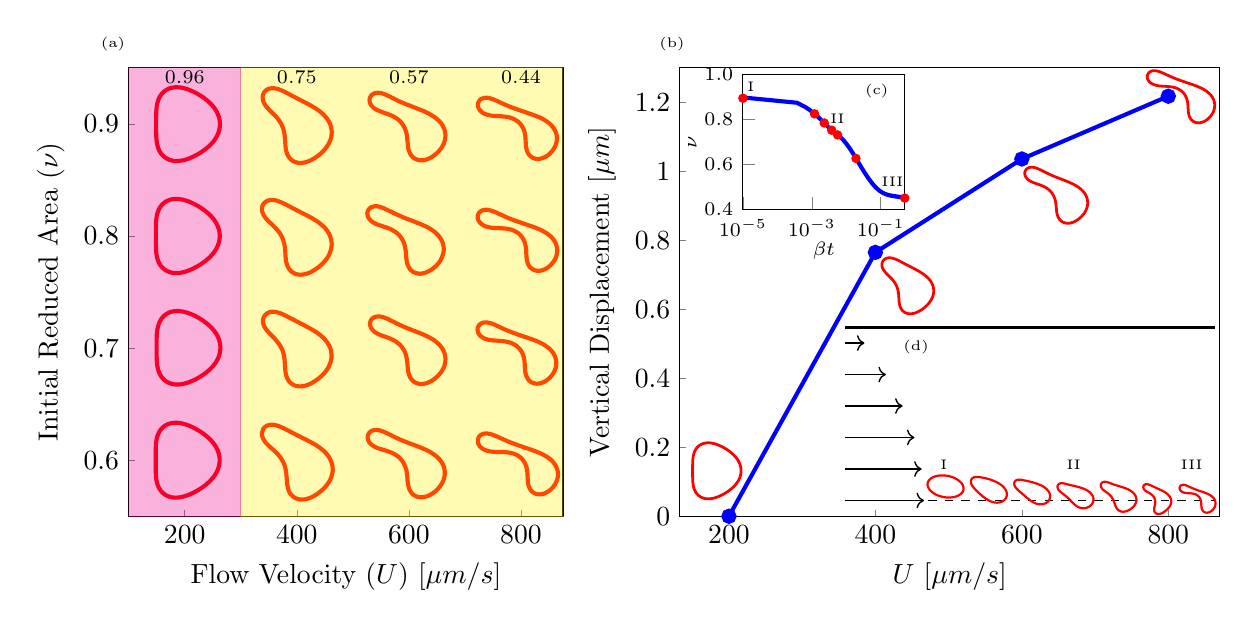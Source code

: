 \begin{tikzpicture}[scale = 1.00]

\pgfmathsetlengthmacro\MajorTickLength{
      \pgfkeysvalueof{/pgfplots/major tick length} * 0.5
    }

\begin{axis}[
  at = {(0.0cm,0.0cm)},
  major tick length=\MajorTickLength,
  compat=newest,
  axis equal image,
  xmin = 2,
  xmax = 33,
  ymin = -2,
  ymax = 30,
  xtick = {6,14,22,30},
  xticklabels = {$200$,$400$,$600$,$800$},
  xlabel = {Flow Velocity ($U$) [$\mu m/s$]},
  ytick = {2,10,18,26},
  yticklabels = {$0.6$,$0.7$,$0.8$,$0.9$},
  ylabel = {Initial Reduced Area ($\nu$)},
  ylabel near ticks,
  xtick pos = left,
  ytick pos = left,
]

% RA = 0.60,flow rate = 200
\addplot[red,line width=1.5pt] coordinates{
(8.464e+00,2.314e+00)
(8.454e+00,2.364e+00)
(8.443e+00,2.415e+00)
(8.429e+00,2.468e+00)
(8.413e+00,2.525e+00)
(8.393e+00,2.585e+00)
(8.37e+00,2.649e+00)
(8.343e+00,2.717e+00)
(8.31e+00,2.79e+00)
(8.271e+00,2.867e+00)
(8.227e+00,2.948e+00)
(8.176e+00,3.032e+00)
(8.117e+00,3.119e+00)
(8.052e+00,3.209e+00)
(7.978e+00,3.3e+00)
(7.897e+00,3.393e+00)
(7.809e+00,3.486e+00)
(7.712e+00,3.579e+00)
(7.608e+00,3.672e+00)
(7.497e+00,3.764e+00)
(7.379e+00,3.855e+00)
(7.254e+00,3.945e+00)
(7.124e+00,4.033e+00)
(6.987e+00,4.119e+00)
(6.845e+00,4.202e+00)
(6.697e+00,4.282e+00)
(6.545e+00,4.359e+00)
(6.388e+00,4.43e+00)
(6.226e+00,4.496e+00)
(6.059e+00,4.555e+00)
(5.889e+00,4.604e+00)
(5.715e+00,4.643e+00)
(5.538e+00,4.668e+00)
(5.359e+00,4.677e+00)
(5.181e+00,4.668e+00)
(5.006e+00,4.639e+00)
(4.838e+00,4.588e+00)
(4.679e+00,4.515e+00)
(4.533e+00,4.423e+00)
(4.403e+00,4.312e+00)
(4.292e+00,4.187e+00)
(4.199e+00,4.051e+00)
(4.123e+00,3.908e+00)
(4.064e+00,3.762e+00)
(4.02e+00,3.615e+00)
(3.988e+00,3.47e+00)
(3.965e+00,3.327e+00)
(3.95e+00,3.189e+00)
(3.94e+00,3.055e+00)
(3.935e+00,2.926e+00)
(3.932e+00,2.803e+00)
(3.931e+00,2.686e+00)
(3.93e+00,2.575e+00)
(3.931e+00,2.47e+00)
(3.932e+00,2.372e+00)
(3.932e+00,2.28e+00)
(3.933e+00,2.193e+00)
(3.933e+00,2.114e+00)
(3.933e+00,2.04e+00)
(3.933e+00,1.971e+00)
(3.933e+00,1.908e+00)
(3.933e+00,1.85e+00)
(3.933e+00,1.795e+00)
(3.932e+00,1.742e+00)
(3.932e+00,1.691e+00)
(3.932e+00,1.64e+00)
(3.931e+00,1.588e+00)
(3.931e+00,1.533e+00)
(3.931e+00,1.475e+00)
(3.93e+00,1.411e+00)
(3.93e+00,1.343e+00)
(3.931e+00,1.269e+00)
(3.932e+00,1.189e+00)
(3.934e+00,1.103e+00)
(3.937e+00,1.011e+00)
(3.943e+00,9.125e-01)
(3.951e+00,8.079e-01)
(3.963e+00,6.976e-01)
(3.98e+00,5.817e-01)
(4.003e+00,4.61e-01)
(4.035e+00,3.364e-01)
(4.077e+00,2.089e-01)
(4.131e+00,8.051e-02)
(4.199e+00,-4.673e-02)
(4.283e+00,-1.7e-01)
(4.383e+00,-2.861e-01)
(4.5e+00,-3.917e-01)
(4.633e+00,-4.834e-01)
(4.78e+00,-5.585e-01)
(4.938e+00,-6.149e-01)
(5.104e+00,-6.519e-01)
(5.276e+00,-6.694e-01)
(5.451e+00,-6.688e-01)
(5.626e+00,-6.515e-01)
(5.801e+00,-6.196e-01)
(5.974e+00,-5.752e-01)
(6.144e+00,-5.203e-01)
(6.311e+00,-4.566e-01)
(6.475e+00,-3.855e-01)
(6.635e+00,-3.084e-01)
(6.791e+00,-2.261e-01)
(6.943e+00,-1.393e-01)
(7.09e+00,-4.86e-02)
(7.232e+00,4.567e-02)
(7.369e+00,1.432e-01)
(7.5e+00,2.438e-01)
(7.623e+00,3.473e-01)
(7.74e+00,4.533e-01)
(7.849e+00,5.616e-01)
(7.949e+00,6.718e-01)
(8.041e+00,7.833e-01)
(8.124e+00,8.956e-01)
(8.197e+00,1.008e+00)
(8.261e+00,1.119e+00)
(8.316e+00,1.229e+00)
(8.363e+00,1.337e+00)
(8.4e+00,1.442e+00)
(8.43e+00,1.542e+00)
(8.453e+00,1.638e+00)
(8.47e+00,1.729e+00)
(8.481e+00,1.814e+00)
(8.488e+00,1.893e+00)
(8.491e+00,1.967e+00)
(8.491e+00,2.036e+00)
(8.489e+00,2.099e+00)
(8.485e+00,2.157e+00)
(8.479e+00,2.212e+00)
(8.472e+00,2.264e+00)
(8.464e+00,2.314e+00)
};

% RA = 0.70,flow rate = 200
\addplot[red,line width=1.5pt] coordinates{
(4.901e+00,7.507e+00)
(4.96e+00,7.485e+00)
(5.02e+00,7.465e+00)
(5.083e+00,7.448e+00)
(5.149e+00,7.433e+00)
(5.219e+00,7.421e+00)
(5.294e+00,7.411e+00)
(5.373e+00,7.405e+00)
(5.457e+00,7.403e+00)
(5.547e+00,7.404e+00)
(5.641e+00,7.411e+00)
(5.74e+00,7.423e+00)
(5.843e+00,7.44e+00)
(5.951e+00,7.463e+00)
(6.063e+00,7.492e+00)
(6.178e+00,7.526e+00)
(6.297e+00,7.567e+00)
(6.418e+00,7.614e+00)
(6.542e+00,7.667e+00)
(6.669e+00,7.725e+00)
(6.797e+00,7.789e+00)
(6.926e+00,7.859e+00)
(7.057e+00,7.935e+00)
(7.188e+00,8.016e+00)
(7.318e+00,8.103e+00)
(7.448e+00,8.196e+00)
(7.577e+00,8.295e+00)
(7.702e+00,8.401e+00)
(7.824e+00,8.514e+00)
(7.942e+00,8.633e+00)
(8.053e+00,8.76e+00)
(8.156e+00,8.894e+00)
(8.25e+00,9.036e+00)
(8.333e+00,9.183e+00)
(8.404e+00,9.337e+00)
(8.461e+00,9.495e+00)
(8.504e+00,9.657e+00)
(8.531e+00,9.821e+00)
(8.543e+00,9.985e+00)
(8.539e+00,1.015e+01)
(8.521e+00,1.03e+01)
(8.489e+00,1.046e+01)
(8.445e+00,1.061e+01)
(8.391e+00,1.075e+01)
(8.328e+00,1.088e+01)
(8.258e+00,1.101e+01)
(8.182e+00,1.112e+01)
(8.103e+00,1.123e+01)
(8.021e+00,1.133e+01)
(7.937e+00,1.143e+01)
(7.854e+00,1.151e+01)
(7.77e+00,1.159e+01)
(7.688e+00,1.167e+01)
(7.608e+00,1.173e+01)
(7.531e+00,1.179e+01)
(7.456e+00,1.185e+01)
(7.383e+00,1.19e+01)
(7.314e+00,1.195e+01)
(7.249e+00,1.2e+01)
(7.186e+00,1.204e+01)
(7.125e+00,1.208e+01)
(7.067e+00,1.211e+01)
(7.011e+00,1.215e+01)
(6.956e+00,1.218e+01)
(6.902e+00,1.221e+01)
(6.847e+00,1.224e+01)
(6.791e+00,1.227e+01)
(6.732e+00,1.23e+01)
(6.672e+00,1.233e+01)
(6.607e+00,1.236e+01)
(6.539e+00,1.239e+01)
(6.465e+00,1.242e+01)
(6.388e+00,1.245e+01)
(6.304e+00,1.248e+01)
(6.215e+00,1.252e+01)
(6.12e+00,1.255e+01)
(6.019e+00,1.257e+01)
(5.912e+00,1.26e+01)
(5.799e+00,1.262e+01)
(5.68e+00,1.264e+01)
(5.555e+00,1.265e+01)
(5.425e+00,1.265e+01)
(5.29e+00,1.264e+01)
(5.153e+00,1.262e+01)
(5.014e+00,1.259e+01)
(4.876e+00,1.254e+01)
(4.741e+00,1.247e+01)
(4.613e+00,1.238e+01)
(4.494e+00,1.228e+01)
(4.386e+00,1.216e+01)
(4.293e+00,1.203e+01)
(4.213e+00,1.189e+01)
(4.149e+00,1.173e+01)
(4.098e+00,1.157e+01)
(4.06e+00,1.141e+01)
(4.033e+00,1.124e+01)
(4.014e+00,1.107e+01)
(4.003e+00,1.091e+01)
(3.996e+00,1.074e+01)
(3.993e+00,1.057e+01)
(3.991e+00,1.04e+01)
(3.991e+00,1.024e+01)
(3.991e+00,1.007e+01)
(3.991e+00,9.908e+00)
(3.991e+00,9.748e+00)
(3.992e+00,9.591e+00)
(3.994e+00,9.437e+00)
(3.997e+00,9.286e+00)
(4.003e+00,9.139e+00)
(4.013e+00,8.996e+00)
(4.027e+00,8.858e+00)
(4.045e+00,8.725e+00)
(4.069e+00,8.597e+00)
(4.099e+00,8.475e+00)
(4.134e+00,8.36e+00)
(4.175e+00,8.252e+00)
(4.221e+00,8.152e+00)
(4.271e+00,8.059e+00)
(4.324e+00,7.975e+00)
(4.38e+00,7.899e+00)
(4.438e+00,7.831e+00)
(4.497e+00,7.77e+00)
(4.556e+00,7.717e+00)
(4.614e+00,7.67e+00)
(4.672e+00,7.629e+00)
(4.73e+00,7.592e+00)
(4.787e+00,7.561e+00)
(4.844e+00,7.532e+00)
(4.901e+00,7.507e+00)
};

% RA = 0.80,flow rate = 200
\addplot[red,line width=1.5pt] coordinates{
(3.94e+00,1.762e+01)
(3.94e+00,1.754e+01)
(3.941e+00,1.747e+01)
(3.941e+00,1.739e+01)
(3.942e+00,1.731e+01)
(3.944e+00,1.723e+01)
(3.946e+00,1.715e+01)
(3.95e+00,1.706e+01)
(3.955e+00,1.697e+01)
(3.962e+00,1.688e+01)
(3.972e+00,1.678e+01)
(3.986e+00,1.668e+01)
(4.004e+00,1.657e+01)
(4.028e+00,1.646e+01)
(4.059e+00,1.635e+01)
(4.098e+00,1.624e+01)
(4.147e+00,1.612e+01)
(4.207e+00,1.601e+01)
(4.279e+00,1.589e+01)
(4.365e+00,1.579e+01)
(4.464e+00,1.569e+01)
(4.576e+00,1.56e+01)
(4.7e+00,1.552e+01)
(4.836e+00,1.546e+01)
(4.981e+00,1.541e+01)
(5.132e+00,1.537e+01)
(5.289e+00,1.536e+01)
(5.448e+00,1.536e+01)
(5.608e+00,1.537e+01)
(5.768e+00,1.539e+01)
(5.927e+00,1.543e+01)
(6.084e+00,1.547e+01)
(6.239e+00,1.553e+01)
(6.391e+00,1.559e+01)
(6.54e+00,1.565e+01)
(6.687e+00,1.573e+01)
(6.83e+00,1.58e+01)
(6.969e+00,1.588e+01)
(7.105e+00,1.596e+01)
(7.236e+00,1.605e+01)
(7.363e+00,1.614e+01)
(7.485e+00,1.623e+01)
(7.601e+00,1.633e+01)
(7.711e+00,1.642e+01)
(7.815e+00,1.652e+01)
(7.912e+00,1.663e+01)
(8.002e+00,1.673e+01)
(8.084e+00,1.683e+01)
(8.158e+00,1.694e+01)
(8.225e+00,1.705e+01)
(8.283e+00,1.715e+01)
(8.334e+00,1.726e+01)
(8.376e+00,1.736e+01)
(8.412e+00,1.746e+01)
(8.44e+00,1.756e+01)
(8.463e+00,1.766e+01)
(8.479e+00,1.775e+01)
(8.49e+00,1.784e+01)
(8.496e+00,1.793e+01)
(8.497e+00,1.801e+01)
(8.495e+00,1.809e+01)
(8.49e+00,1.817e+01)
(8.481e+00,1.824e+01)
(8.469e+00,1.832e+01)
(8.454e+00,1.839e+01)
(8.437e+00,1.846e+01)
(8.416e+00,1.853e+01)
(8.392e+00,1.86e+01)
(8.365e+00,1.868e+01)
(8.334e+00,1.875e+01)
(8.298e+00,1.883e+01)
(8.258e+00,1.89e+01)
(8.212e+00,1.898e+01)
(8.162e+00,1.906e+01)
(8.106e+00,1.914e+01)
(8.044e+00,1.923e+01)
(7.976e+00,1.931e+01)
(7.902e+00,1.939e+01)
(7.821e+00,1.948e+01)
(7.735e+00,1.956e+01)
(7.642e+00,1.964e+01)
(7.543e+00,1.973e+01)
(7.439e+00,1.981e+01)
(7.329e+00,1.989e+01)
(7.214e+00,1.997e+01)
(7.093e+00,2.005e+01)
(6.968e+00,2.013e+01)
(6.838e+00,2.02e+01)
(6.703e+00,2.027e+01)
(6.564e+00,2.034e+01)
(6.42e+00,2.041e+01)
(6.273e+00,2.047e+01)
(6.122e+00,2.052e+01)
(5.967e+00,2.057e+01)
(5.809e+00,2.061e+01)
(5.648e+00,2.063e+01)
(5.485e+00,2.065e+01)
(5.321e+00,2.065e+01)
(5.158e+00,2.064e+01)
(4.999e+00,2.061e+01)
(4.845e+00,2.055e+01)
(4.699e+00,2.049e+01)
(4.565e+00,2.04e+01)
(4.444e+00,2.03e+01)
(4.338e+00,2.019e+01)
(4.247e+00,2.007e+01)
(4.172e+00,1.994e+01)
(4.111e+00,1.98e+01)
(4.062e+00,1.967e+01)
(4.025e+00,1.953e+01)
(3.997e+00,1.94e+01)
(3.977e+00,1.927e+01)
(3.963e+00,1.914e+01)
(3.954e+00,1.901e+01)
(3.947e+00,1.889e+01)
(3.944e+00,1.878e+01)
(3.942e+00,1.866e+01)
(3.941e+00,1.856e+01)
(3.94e+00,1.845e+01)
(3.94e+00,1.835e+01)
(3.941e+00,1.826e+01)
(3.941e+00,1.817e+01)
(3.941e+00,1.808e+01)
(3.941e+00,1.8e+01)
(3.941e+00,1.792e+01)
(3.941e+00,1.784e+01)
(3.941e+00,1.776e+01)
(3.94e+00,1.769e+01)
(3.94e+00,1.762e+01)
};

% RA = 0.90,flow rate = 200
\addplot[red,line width=1.5pt] coordinates{
(3.991e+00,2.717e+01)
(3.982e+00,2.708e+01)
(3.975e+00,2.699e+01)
(3.969e+00,2.69e+01)
(3.965e+00,2.681e+01)
(3.962e+00,2.671e+01)
(3.96e+00,2.662e+01)
(3.959e+00,2.652e+01)
(3.958e+00,2.642e+01)
(3.958e+00,2.632e+01)
(3.958e+00,2.621e+01)
(3.958e+00,2.611e+01)
(3.958e+00,2.599e+01)
(3.958e+00,2.588e+01)
(3.958e+00,2.576e+01)
(3.958e+00,2.564e+01)
(3.959e+00,2.552e+01)
(3.96e+00,2.539e+01)
(3.962e+00,2.526e+01)
(3.967e+00,2.513e+01)
(3.974e+00,2.5e+01)
(3.986e+00,2.486e+01)
(4.002e+00,2.473e+01)
(4.026e+00,2.459e+01)
(4.057e+00,2.445e+01)
(4.099e+00,2.431e+01)
(4.152e+00,2.417e+01)
(4.217e+00,2.404e+01)
(4.296e+00,2.391e+01)
(4.389e+00,2.38e+01)
(4.495e+00,2.369e+01)
(4.614e+00,2.36e+01)
(4.743e+00,2.352e+01)
(4.881e+00,2.345e+01)
(5.024e+00,2.341e+01)
(5.172e+00,2.337e+01)
(5.321e+00,2.336e+01)
(5.47e+00,2.336e+01)
(5.618e+00,2.337e+01)
(5.763e+00,2.339e+01)
(5.905e+00,2.341e+01)
(6.043e+00,2.345e+01)
(6.178e+00,2.349e+01)
(6.309e+00,2.354e+01)
(6.436e+00,2.359e+01)
(6.558e+00,2.365e+01)
(6.677e+00,2.37e+01)
(6.792e+00,2.376e+01)
(6.902e+00,2.382e+01)
(7.008e+00,2.388e+01)
(7.111e+00,2.395e+01)
(7.209e+00,2.401e+01)
(7.303e+00,2.408e+01)
(7.394e+00,2.414e+01)
(7.48e+00,2.421e+01)
(7.562e+00,2.427e+01)
(7.641e+00,2.434e+01)
(7.715e+00,2.44e+01)
(7.787e+00,2.447e+01)
(7.854e+00,2.454e+01)
(7.919e+00,2.46e+01)
(7.98e+00,2.467e+01)
(8.038e+00,2.474e+01)
(8.094e+00,2.481e+01)
(8.146e+00,2.489e+01)
(8.196e+00,2.496e+01)
(8.243e+00,2.504e+01)
(8.287e+00,2.512e+01)
(8.329e+00,2.52e+01)
(8.367e+00,2.529e+01)
(8.402e+00,2.537e+01)
(8.433e+00,2.547e+01)
(8.46e+00,2.556e+01)
(8.481e+00,2.566e+01)
(8.498e+00,2.577e+01)
(8.508e+00,2.587e+01)
(8.512e+00,2.599e+01)
(8.509e+00,2.61e+01)
(8.497e+00,2.622e+01)
(8.478e+00,2.633e+01)
(8.45e+00,2.645e+01)
(8.413e+00,2.657e+01)
(8.367e+00,2.669e+01)
(8.312e+00,2.681e+01)
(8.248e+00,2.693e+01)
(8.176e+00,2.705e+01)
(8.096e+00,2.716e+01)
(8.008e+00,2.727e+01)
(7.914e+00,2.738e+01)
(7.813e+00,2.748e+01)
(7.707e+00,2.758e+01)
(7.595e+00,2.768e+01)
(7.479e+00,2.777e+01)
(7.359e+00,2.787e+01)
(7.235e+00,2.795e+01)
(7.108e+00,2.803e+01)
(6.979e+00,2.811e+01)
(6.847e+00,2.819e+01)
(6.713e+00,2.826e+01)
(6.578e+00,2.832e+01)
(6.441e+00,2.838e+01)
(6.303e+00,2.844e+01)
(6.163e+00,2.849e+01)
(6.023e+00,2.853e+01)
(5.883e+00,2.857e+01)
(5.742e+00,2.86e+01)
(5.603e+00,2.861e+01)
(5.464e+00,2.862e+01)
(5.327e+00,2.862e+01)
(5.194e+00,2.861e+01)
(5.065e+00,2.858e+01)
(4.941e+00,2.855e+01)
(4.824e+00,2.85e+01)
(4.714e+00,2.845e+01)
(4.612e+00,2.838e+01)
(4.52e+00,2.831e+01)
(4.436e+00,2.823e+01)
(4.362e+00,2.815e+01)
(4.296e+00,2.807e+01)
(4.239e+00,2.798e+01)
(4.19e+00,2.789e+01)
(4.147e+00,2.78e+01)
(4.112e+00,2.771e+01)
(4.081e+00,2.762e+01)
(4.056e+00,2.753e+01)
(4.035e+00,2.744e+01)
(4.017e+00,2.735e+01)
(4.003e+00,2.726e+01)
(3.991e+00,2.717e+01)
};

% RA = 0.60,flow rate = 400
\addplot[red,line width=1.5pt] coordinates{
(1.163e+01,4.262e+00)
(1.16e+01,4.22e+00)
(1.158e+01,4.173e+00)
(1.156e+01,4.122e+00)
(1.154e+01,4.066e+00)
(1.152e+01,4.005e+00)
(1.151e+01,3.936e+00)
(1.151e+01,3.862e+00)
(1.152e+01,3.782e+00)
(1.154e+01,3.697e+00)
(1.157e+01,3.608e+00)
(1.161e+01,3.517e+00)
(1.166e+01,3.425e+00)
(1.172e+01,3.332e+00)
(1.179e+01,3.239e+00)
(1.188e+01,3.147e+00)
(1.197e+01,3.056e+00)
(1.207e+01,2.964e+00)
(1.217e+01,2.87e+00)
(1.228e+01,2.774e+00)
(1.239e+01,2.674e+00)
(1.25e+01,2.568e+00)
(1.262e+01,2.455e+00)
(1.272e+01,2.333e+00)
(1.283e+01,2.203e+00)
(1.292e+01,2.062e+00)
(1.3e+01,1.913e+00)
(1.308e+01,1.755e+00)
(1.314e+01,1.59e+00)
(1.319e+01,1.419e+00)
(1.322e+01,1.243e+00)
(1.325e+01,1.065e+00)
(1.326e+01,8.862e-01)
(1.328e+01,7.066e-01)
(1.329e+01,5.272e-01)
(1.33e+01,3.49e-01)
(1.333e+01,1.73e-01)
(1.337e+01,1.02e-03)
(1.342e+01,-1.641e-01)
(1.349e+01,-3.183e-01)
(1.359e+01,-4.569e-01)
(1.371e+01,-5.752e-01)
(1.384e+01,-6.697e-01)
(1.398e+01,-7.388e-01)
(1.413e+01,-7.829e-01)
(1.428e+01,-8.042e-01)
(1.442e+01,-8.06e-01)
(1.456e+01,-7.92e-01)
(1.47e+01,-7.657e-01)
(1.482e+01,-7.302e-01)
(1.494e+01,-6.883e-01)
(1.505e+01,-6.419e-01)
(1.515e+01,-5.929e-01)
(1.524e+01,-5.427e-01)
(1.532e+01,-4.923e-01)
(1.54e+01,-4.424e-01)
(1.548e+01,-3.939e-01)
(1.554e+01,-3.471e-01)
(1.56e+01,-3.023e-01)
(1.565e+01,-2.598e-01)
(1.57e+01,-2.195e-01)
(1.575e+01,-1.812e-01)
(1.579e+01,-1.446e-01)
(1.583e+01,-1.091e-01)
(1.587e+01,-7.386e-02)
(1.59e+01,-3.804e-02)
(1.594e+01,-6.148e-04)
(1.598e+01,3.938e-02)
(1.602e+01,8.287e-02)
(1.606e+01,1.306e-01)
(1.61e+01,1.834e-01)
(1.615e+01,2.418e-01)
(1.62e+01,3.064e-01)
(1.625e+01,3.778e-01)
(1.63e+01,4.564e-01)
(1.635e+01,5.426e-01)
(1.639e+01,6.368e-01)
(1.644e+01,7.392e-01)
(1.648e+01,8.499e-01)
(1.651e+01,9.689e-01)
(1.654e+01,1.096e+00)
(1.656e+01,1.23e+00)
(1.656e+01,1.37e+00)
(1.655e+01,1.515e+00)
(1.653e+01,1.664e+00)
(1.649e+01,1.813e+00)
(1.643e+01,1.962e+00)
(1.636e+01,2.108e+00)
(1.628e+01,2.251e+00)
(1.618e+01,2.387e+00)
(1.607e+01,2.518e+00)
(1.595e+01,2.641e+00)
(1.581e+01,2.758e+00)
(1.567e+01,2.868e+00)
(1.553e+01,2.971e+00)
(1.538e+01,3.069e+00)
(1.522e+01,3.162e+00)
(1.507e+01,3.251e+00)
(1.491e+01,3.336e+00)
(1.475e+01,3.418e+00)
(1.459e+01,3.498e+00)
(1.443e+01,3.577e+00)
(1.428e+01,3.655e+00)
(1.412e+01,3.732e+00)
(1.397e+01,3.808e+00)
(1.383e+01,3.884e+00)
(1.368e+01,3.959e+00)
(1.354e+01,4.032e+00)
(1.34e+01,4.104e+00)
(1.327e+01,4.174e+00)
(1.314e+01,4.24e+00)
(1.302e+01,4.302e+00)
(1.289e+01,4.359e+00)
(1.277e+01,4.409e+00)
(1.266e+01,4.452e+00)
(1.254e+01,4.487e+00)
(1.244e+01,4.512e+00)
(1.233e+01,4.528e+00)
(1.223e+01,4.534e+00)
(1.214e+01,4.531e+00)
(1.205e+01,4.519e+00)
(1.198e+01,4.5e+00)
(1.19e+01,4.475e+00)
(1.184e+01,4.446e+00)
(1.179e+01,4.413e+00)
(1.174e+01,4.378e+00)
(1.17e+01,4.341e+00)
(1.166e+01,4.303e+00)
(1.163e+01,4.262e+00)
};

% RA = 0.70,flow rate = 400
\addplot[red,line width=1.5pt] coordinates{
(1.328e+01,7.931e+00)
(1.331e+01,7.873e+00)
(1.333e+01,7.815e+00)
(1.337e+01,7.757e+00)
(1.34e+01,7.699e+00)
(1.344e+01,7.641e+00)
(1.349e+01,7.583e+00)
(1.355e+01,7.526e+00)
(1.361e+01,7.471e+00)
(1.369e+01,7.42e+00)
(1.377e+01,7.373e+00)
(1.386e+01,7.334e+00)
(1.396e+01,7.303e+00)
(1.407e+01,7.282e+00)
(1.419e+01,7.271e+00)
(1.431e+01,7.273e+00)
(1.444e+01,7.287e+00)
(1.456e+01,7.312e+00)
(1.47e+01,7.349e+00)
(1.483e+01,7.397e+00)
(1.496e+01,7.456e+00)
(1.509e+01,7.523e+00)
(1.522e+01,7.6e+00)
(1.535e+01,7.684e+00)
(1.548e+01,7.777e+00)
(1.561e+01,7.877e+00)
(1.573e+01,7.985e+00)
(1.585e+01,8.1e+00)
(1.596e+01,8.222e+00)
(1.607e+01,8.353e+00)
(1.617e+01,8.491e+00)
(1.626e+01,8.636e+00)
(1.633e+01,8.789e+00)
(1.639e+01,8.948e+00)
(1.644e+01,9.112e+00)
(1.647e+01,9.279e+00)
(1.648e+01,9.447e+00)
(1.647e+01,9.614e+00)
(1.645e+01,9.778e+00)
(1.641e+01,9.936e+00)
(1.635e+01,1.009e+01)
(1.628e+01,1.023e+01)
(1.62e+01,1.036e+01)
(1.611e+01,1.049e+01)
(1.602e+01,1.06e+01)
(1.592e+01,1.071e+01)
(1.582e+01,1.08e+01)
(1.572e+01,1.089e+01)
(1.562e+01,1.097e+01)
(1.551e+01,1.105e+01)
(1.542e+01,1.112e+01)
(1.532e+01,1.118e+01)
(1.522e+01,1.124e+01)
(1.513e+01,1.129e+01)
(1.505e+01,1.135e+01)
(1.496e+01,1.139e+01)
(1.488e+01,1.144e+01)
(1.481e+01,1.148e+01)
(1.474e+01,1.151e+01)
(1.467e+01,1.155e+01)
(1.461e+01,1.158e+01)
(1.455e+01,1.162e+01)
(1.449e+01,1.165e+01)
(1.443e+01,1.168e+01)
(1.438e+01,1.171e+01)
(1.432e+01,1.173e+01)
(1.427e+01,1.176e+01)
(1.421e+01,1.179e+01)
(1.415e+01,1.183e+01)
(1.408e+01,1.186e+01)
(1.401e+01,1.189e+01)
(1.394e+01,1.193e+01)
(1.387e+01,1.197e+01)
(1.379e+01,1.201e+01)
(1.371e+01,1.206e+01)
(1.362e+01,1.21e+01)
(1.352e+01,1.215e+01)
(1.343e+01,1.22e+01)
(1.332e+01,1.226e+01)
(1.321e+01,1.231e+01)
(1.31e+01,1.237e+01)
(1.298e+01,1.242e+01)
(1.286e+01,1.248e+01)
(1.272e+01,1.252e+01)
(1.259e+01,1.256e+01)
(1.244e+01,1.259e+01)
(1.229e+01,1.26e+01)
(1.214e+01,1.259e+01)
(1.198e+01,1.254e+01)
(1.184e+01,1.246e+01)
(1.173e+01,1.235e+01)
(1.164e+01,1.221e+01)
(1.159e+01,1.205e+01)
(1.158e+01,1.188e+01)
(1.161e+01,1.172e+01)
(1.167e+01,1.156e+01)
(1.176e+01,1.141e+01)
(1.186e+01,1.127e+01)
(1.197e+01,1.114e+01)
(1.208e+01,1.102e+01)
(1.22e+01,1.09e+01)
(1.232e+01,1.078e+01)
(1.244e+01,1.066e+01)
(1.254e+01,1.054e+01)
(1.264e+01,1.041e+01)
(1.274e+01,1.028e+01)
(1.282e+01,1.015e+01)
(1.289e+01,1.002e+01)
(1.296e+01,9.884e+00)
(1.301e+01,9.75e+00)
(1.305e+01,9.616e+00)
(1.308e+01,9.484e+00)
(1.31e+01,9.355e+00)
(1.312e+01,9.23e+00)
(1.313e+01,9.109e+00)
(1.314e+01,8.993e+00)
(1.315e+01,8.883e+00)
(1.315e+01,8.777e+00)
(1.316e+01,8.677e+00)
(1.317e+01,8.582e+00)
(1.317e+01,8.492e+00)
(1.318e+01,8.407e+00)
(1.319e+01,8.328e+00)
(1.32e+01,8.253e+00)
(1.321e+01,8.182e+00)
(1.323e+01,8.115e+00)
(1.324e+01,8.051e+00)
(1.326e+01,7.99e+00)
(1.328e+01,7.931e+00)
};

% RA = 0.80,flow rate = 400
\addplot[red,line width=1.5pt] coordinates{
(1.456e+01,1.955e+01)
(1.45e+01,1.958e+01)
(1.443e+01,1.962e+01)
(1.436e+01,1.965e+01)
(1.429e+01,1.969e+01)
(1.422e+01,1.973e+01)
(1.415e+01,1.976e+01)
(1.407e+01,1.98e+01)
(1.399e+01,1.985e+01)
(1.39e+01,1.989e+01)
(1.381e+01,1.994e+01)
(1.372e+01,1.998e+01)
(1.363e+01,2.003e+01)
(1.353e+01,2.009e+01)
(1.342e+01,2.014e+01)
(1.331e+01,2.02e+01)
(1.32e+01,2.026e+01)
(1.309e+01,2.031e+01)
(1.296e+01,2.037e+01)
(1.284e+01,2.043e+01)
(1.271e+01,2.048e+01)
(1.257e+01,2.053e+01)
(1.243e+01,2.056e+01)
(1.228e+01,2.058e+01)
(1.212e+01,2.058e+01)
(1.197e+01,2.054e+01)
(1.182e+01,2.048e+01)
(1.17e+01,2.039e+01)
(1.16e+01,2.026e+01)
(1.153e+01,2.011e+01)
(1.151e+01,1.995e+01)
(1.152e+01,1.978e+01)
(1.157e+01,1.963e+01)
(1.164e+01,1.948e+01)
(1.173e+01,1.934e+01)
(1.183e+01,1.921e+01)
(1.194e+01,1.909e+01)
(1.206e+01,1.898e+01)
(1.218e+01,1.887e+01)
(1.229e+01,1.876e+01)
(1.24e+01,1.865e+01)
(1.251e+01,1.854e+01)
(1.261e+01,1.843e+01)
(1.27e+01,1.831e+01)
(1.279e+01,1.82e+01)
(1.286e+01,1.808e+01)
(1.293e+01,1.795e+01)
(1.298e+01,1.783e+01)
(1.303e+01,1.771e+01)
(1.306e+01,1.759e+01)
(1.31e+01,1.747e+01)
(1.312e+01,1.736e+01)
(1.314e+01,1.725e+01)
(1.315e+01,1.714e+01)
(1.316e+01,1.704e+01)
(1.317e+01,1.694e+01)
(1.318e+01,1.684e+01)
(1.318e+01,1.675e+01)
(1.319e+01,1.666e+01)
(1.319e+01,1.658e+01)
(1.32e+01,1.65e+01)
(1.321e+01,1.642e+01)
(1.321e+01,1.634e+01)
(1.322e+01,1.627e+01)
(1.323e+01,1.619e+01)
(1.325e+01,1.612e+01)
(1.327e+01,1.605e+01)
(1.329e+01,1.598e+01)
(1.332e+01,1.59e+01)
(1.335e+01,1.583e+01)
(1.339e+01,1.575e+01)
(1.343e+01,1.568e+01)
(1.349e+01,1.56e+01)
(1.355e+01,1.553e+01)
(1.362e+01,1.546e+01)
(1.371e+01,1.54e+01)
(1.38e+01,1.535e+01)
(1.39e+01,1.53e+01)
(1.401e+01,1.527e+01)
(1.413e+01,1.525e+01)
(1.426e+01,1.524e+01)
(1.439e+01,1.525e+01)
(1.452e+01,1.527e+01)
(1.466e+01,1.53e+01)
(1.479e+01,1.534e+01)
(1.493e+01,1.54e+01)
(1.506e+01,1.546e+01)
(1.519e+01,1.554e+01)
(1.532e+01,1.562e+01)
(1.545e+01,1.571e+01)
(1.558e+01,1.58e+01)
(1.57e+01,1.591e+01)
(1.582e+01,1.602e+01)
(1.593e+01,1.614e+01)
(1.604e+01,1.626e+01)
(1.614e+01,1.639e+01)
(1.623e+01,1.653e+01)
(1.631e+01,1.667e+01)
(1.637e+01,1.683e+01)
(1.642e+01,1.698e+01)
(1.646e+01,1.714e+01)
(1.648e+01,1.73e+01)
(1.649e+01,1.746e+01)
(1.647e+01,1.762e+01)
(1.645e+01,1.777e+01)
(1.64e+01,1.792e+01)
(1.635e+01,1.806e+01)
(1.628e+01,1.819e+01)
(1.621e+01,1.832e+01)
(1.612e+01,1.843e+01)
(1.604e+01,1.854e+01)
(1.595e+01,1.864e+01)
(1.585e+01,1.873e+01)
(1.576e+01,1.881e+01)
(1.566e+01,1.889e+01)
(1.557e+01,1.896e+01)
(1.548e+01,1.903e+01)
(1.539e+01,1.909e+01)
(1.53e+01,1.914e+01)
(1.522e+01,1.919e+01)
(1.513e+01,1.924e+01)
(1.506e+01,1.929e+01)
(1.498e+01,1.933e+01)
(1.49e+01,1.937e+01)
(1.483e+01,1.941e+01)
(1.476e+01,1.945e+01)
(1.47e+01,1.948e+01)
(1.463e+01,1.952e+01)
(1.456e+01,1.955e+01)
};

% RA = 0.90,flow rate = 400
\addplot[red,line width=1.5pt] coordinates{
(1.17e+01,2.83e+01)
(1.165e+01,2.823e+01)
(1.161e+01,2.814e+01)
(1.158e+01,2.806e+01)
(1.156e+01,2.797e+01)
(1.156e+01,2.787e+01)
(1.157e+01,2.778e+01)
(1.159e+01,2.768e+01)
(1.162e+01,2.758e+01)
(1.166e+01,2.749e+01)
(1.171e+01,2.74e+01)
(1.177e+01,2.731e+01)
(1.184e+01,2.722e+01)
(1.192e+01,2.713e+01)
(1.2e+01,2.704e+01)
(1.208e+01,2.696e+01)
(1.217e+01,2.687e+01)
(1.226e+01,2.678e+01)
(1.235e+01,2.669e+01)
(1.245e+01,2.66e+01)
(1.254e+01,2.65e+01)
(1.263e+01,2.639e+01)
(1.271e+01,2.628e+01)
(1.279e+01,2.616e+01)
(1.287e+01,2.604e+01)
(1.293e+01,2.591e+01)
(1.299e+01,2.577e+01)
(1.304e+01,2.563e+01)
(1.308e+01,2.549e+01)
(1.311e+01,2.534e+01)
(1.313e+01,2.519e+01)
(1.315e+01,2.504e+01)
(1.316e+01,2.489e+01)
(1.317e+01,2.473e+01)
(1.318e+01,2.458e+01)
(1.319e+01,2.443e+01)
(1.321e+01,2.428e+01)
(1.323e+01,2.413e+01)
(1.327e+01,2.399e+01)
(1.331e+01,2.385e+01)
(1.338e+01,2.372e+01)
(1.346e+01,2.36e+01)
(1.355e+01,2.349e+01)
(1.366e+01,2.34e+01)
(1.378e+01,2.333e+01)
(1.39e+01,2.328e+01)
(1.403e+01,2.324e+01)
(1.416e+01,2.322e+01)
(1.428e+01,2.322e+01)
(1.441e+01,2.323e+01)
(1.453e+01,2.325e+01)
(1.464e+01,2.327e+01)
(1.475e+01,2.331e+01)
(1.486e+01,2.335e+01)
(1.496e+01,2.339e+01)
(1.505e+01,2.344e+01)
(1.514e+01,2.349e+01)
(1.523e+01,2.354e+01)
(1.531e+01,2.359e+01)
(1.539e+01,2.365e+01)
(1.547e+01,2.37e+01)
(1.554e+01,2.376e+01)
(1.561e+01,2.381e+01)
(1.568e+01,2.387e+01)
(1.575e+01,2.393e+01)
(1.581e+01,2.4e+01)
(1.588e+01,2.406e+01)
(1.594e+01,2.413e+01)
(1.6e+01,2.42e+01)
(1.606e+01,2.427e+01)
(1.612e+01,2.435e+01)
(1.617e+01,2.443e+01)
(1.623e+01,2.451e+01)
(1.628e+01,2.46e+01)
(1.633e+01,2.47e+01)
(1.637e+01,2.48e+01)
(1.641e+01,2.49e+01)
(1.644e+01,2.501e+01)
(1.647e+01,2.513e+01)
(1.648e+01,2.525e+01)
(1.649e+01,2.537e+01)
(1.649e+01,2.55e+01)
(1.647e+01,2.563e+01)
(1.645e+01,2.576e+01)
(1.641e+01,2.589e+01)
(1.637e+01,2.602e+01)
(1.631e+01,2.614e+01)
(1.623e+01,2.627e+01)
(1.615e+01,2.639e+01)
(1.606e+01,2.65e+01)
(1.596e+01,2.661e+01)
(1.586e+01,2.671e+01)
(1.575e+01,2.681e+01)
(1.563e+01,2.691e+01)
(1.55e+01,2.7e+01)
(1.538e+01,2.708e+01)
(1.525e+01,2.717e+01)
(1.512e+01,2.724e+01)
(1.499e+01,2.732e+01)
(1.485e+01,2.739e+01)
(1.472e+01,2.747e+01)
(1.459e+01,2.753e+01)
(1.446e+01,2.76e+01)
(1.432e+01,2.767e+01)
(1.419e+01,2.774e+01)
(1.407e+01,2.78e+01)
(1.394e+01,2.787e+01)
(1.382e+01,2.793e+01)
(1.369e+01,2.8e+01)
(1.357e+01,2.806e+01)
(1.346e+01,2.812e+01)
(1.334e+01,2.818e+01)
(1.323e+01,2.824e+01)
(1.312e+01,2.83e+01)
(1.301e+01,2.835e+01)
(1.29e+01,2.84e+01)
(1.28e+01,2.844e+01)
(1.269e+01,2.848e+01)
(1.258e+01,2.851e+01)
(1.248e+01,2.853e+01)
(1.238e+01,2.855e+01)
(1.228e+01,2.855e+01)
(1.218e+01,2.855e+01)
(1.209e+01,2.853e+01)
(1.2e+01,2.851e+01)
(1.191e+01,2.847e+01)
(1.183e+01,2.842e+01)
(1.176e+01,2.837e+01)
(1.17e+01,2.83e+01)
};

% RA = 0.60,flow rate = 600
\addplot[red,line width=1.5pt] coordinates{
(1.961e+01,2.937e+00)
(1.965e+01,2.916e+00)
(1.97e+01,2.895e+00)
(1.975e+01,2.874e+00)
(1.981e+01,2.853e+00)
(1.987e+01,2.832e+00)
(1.993e+01,2.81e+00)
(2.001e+01,2.788e+00)
(2.008e+01,2.764e+00)
(2.017e+01,2.74e+00)
(2.025e+01,2.713e+00)
(2.035e+01,2.685e+00)
(2.045e+01,2.653e+00)
(2.055e+01,2.617e+00)
(2.067e+01,2.576e+00)
(2.078e+01,2.528e+00)
(2.09e+01,2.472e+00)
(2.102e+01,2.407e+00)
(2.113e+01,2.331e+00)
(2.125e+01,2.243e+00)
(2.136e+01,2.142e+00)
(2.146e+01,2.027e+00)
(2.156e+01,1.9e+00)
(2.164e+01,1.761e+00)
(2.171e+01,1.611e+00)
(2.177e+01,1.453e+00)
(2.182e+01,1.287e+00)
(2.185e+01,1.116e+00)
(2.187e+01,9.411e-01)
(2.189e+01,7.641e-01)
(2.19e+01,5.858e-01)
(2.192e+01,4.069e-01)
(2.195e+01,2.288e-01)
(2.199e+01,5.374e-02)
(2.205e+01,-1.144e-01)
(2.214e+01,-2.697e-01)
(2.225e+01,-4.051e-01)
(2.239e+01,-5.137e-01)
(2.255e+01,-5.909e-01)
(2.271e+01,-6.352e-01)
(2.288e+01,-6.486e-01)
(2.304e+01,-6.353e-01)
(2.32e+01,-6.002e-01)
(2.335e+01,-5.482e-01)
(2.349e+01,-4.835e-01)
(2.362e+01,-4.094e-01)
(2.375e+01,-3.285e-01)
(2.386e+01,-2.429e-01)
(2.396e+01,-1.54e-01)
(2.405e+01,-6.319e-02)
(2.413e+01,2.848e-02)
(2.421e+01,1.201e-01)
(2.427e+01,2.107e-01)
(2.433e+01,2.996e-01)
(2.438e+01,3.86e-01)
(2.442e+01,4.693e-01)
(2.446e+01,5.489e-01)
(2.448e+01,6.243e-01)
(2.451e+01,6.953e-01)
(2.452e+01,7.618e-01)
(2.454e+01,8.239e-01)
(2.455e+01,8.82e-01)
(2.455e+01,9.369e-01)
(2.456e+01,9.893e-01)
(2.456e+01,1.04e+00)
(2.456e+01,1.092e+00)
(2.456e+01,1.145e+00)
(2.456e+01,1.2e+00)
(2.455e+01,1.258e+00)
(2.454e+01,1.321e+00)
(2.453e+01,1.389e+00)
(2.451e+01,1.461e+00)
(2.449e+01,1.538e+00)
(2.446e+01,1.619e+00)
(2.442e+01,1.704e+00)
(2.437e+01,1.792e+00)
(2.432e+01,1.881e+00)
(2.425e+01,1.972e+00)
(2.418e+01,2.064e+00)
(2.409e+01,2.154e+00)
(2.4e+01,2.243e+00)
(2.39e+01,2.33e+00)
(2.378e+01,2.414e+00)
(2.366e+01,2.495e+00)
(2.354e+01,2.573e+00)
(2.34e+01,2.648e+00)
(2.326e+01,2.719e+00)
(2.311e+01,2.788e+00)
(2.296e+01,2.854e+00)
(2.28e+01,2.918e+00)
(2.264e+01,2.981e+00)
(2.248e+01,3.043e+00)
(2.232e+01,3.105e+00)
(2.215e+01,3.167e+00)
(2.198e+01,3.229e+00)
(2.181e+01,3.294e+00)
(2.165e+01,3.36e+00)
(2.148e+01,3.428e+00)
(2.131e+01,3.499e+00)
(2.115e+01,3.573e+00)
(2.099e+01,3.648e+00)
(2.083e+01,3.725e+00)
(2.068e+01,3.803e+00)
(2.052e+01,3.88e+00)
(2.037e+01,3.954e+00)
(2.022e+01,4.023e+00)
(2.007e+01,4.082e+00)
(1.992e+01,4.129e+00)
(1.976e+01,4.158e+00)
(1.962e+01,4.164e+00)
(1.947e+01,4.144e+00)
(1.934e+01,4.095e+00)
(1.923e+01,4.02e+00)
(1.914e+01,3.923e+00)
(1.909e+01,3.813e+00)
(1.906e+01,3.699e+00)
(1.906e+01,3.587e+00)
(1.908e+01,3.483e+00)
(1.911e+01,3.39e+00)
(1.915e+01,3.308e+00)
(1.921e+01,3.238e+00)
(1.926e+01,3.178e+00)
(1.931e+01,3.127e+00)
(1.937e+01,3.083e+00)
(1.942e+01,3.046e+00)
(1.947e+01,3.013e+00)
(1.952e+01,2.985e+00)
(1.956e+01,2.96e+00)
(1.961e+01,2.937e+00)
};

% RA = 0.70,flow rate = 600
\addplot[red,line width=1.5pt] coordinates{
(2.109e+01,1.178e+01)
(2.103e+01,1.181e+01)
(2.098e+01,1.184e+01)
(2.092e+01,1.187e+01)
(2.086e+01,1.19e+01)
(2.079e+01,1.193e+01)
(2.072e+01,1.196e+01)
(2.065e+01,1.2e+01)
(2.058e+01,1.204e+01)
(2.05e+01,1.208e+01)
(2.041e+01,1.212e+01)
(2.031e+01,1.215e+01)
(2.022e+01,1.219e+01)
(2.011e+01,1.222e+01)
(2.0e+01,1.225e+01)
(1.988e+01,1.226e+01)
(1.975e+01,1.226e+01)
(1.962e+01,1.224e+01)
(1.95e+01,1.219e+01)
(1.938e+01,1.211e+01)
(1.929e+01,1.2e+01)
(1.924e+01,1.186e+01)
(1.922e+01,1.171e+01)
(1.925e+01,1.156e+01)
(1.932e+01,1.141e+01)
(1.942e+01,1.129e+01)
(1.954e+01,1.117e+01)
(1.967e+01,1.108e+01)
(1.982e+01,1.1e+01)
(1.997e+01,1.093e+01)
(2.013e+01,1.087e+01)
(2.029e+01,1.082e+01)
(2.046e+01,1.076e+01)
(2.061e+01,1.07e+01)
(2.077e+01,1.063e+01)
(2.092e+01,1.056e+01)
(2.107e+01,1.047e+01)
(2.12e+01,1.037e+01)
(2.133e+01,1.027e+01)
(2.144e+01,1.015e+01)
(2.154e+01,1.002e+01)
(2.163e+01,9.888e+00)
(2.17e+01,9.751e+00)
(2.176e+01,9.61e+00)
(2.18e+01,9.469e+00)
(2.183e+01,9.328e+00)
(2.186e+01,9.19e+00)
(2.188e+01,9.056e+00)
(2.189e+01,8.925e+00)
(2.19e+01,8.8e+00)
(2.191e+01,8.679e+00)
(2.192e+01,8.563e+00)
(2.193e+01,8.453e+00)
(2.195e+01,8.348e+00)
(2.197e+01,8.25e+00)
(2.199e+01,8.158e+00)
(2.202e+01,8.072e+00)
(2.205e+01,7.993e+00)
(2.209e+01,7.921e+00)
(2.213e+01,7.856e+00)
(2.217e+01,7.797e+00)
(2.221e+01,7.743e+00)
(2.226e+01,7.695e+00)
(2.23e+01,7.652e+00)
(2.235e+01,7.613e+00)
(2.24e+01,7.577e+00)
(2.246e+01,7.545e+00)
(2.252e+01,7.517e+00)
(2.258e+01,7.492e+00)
(2.265e+01,7.471e+00)
(2.272e+01,7.456e+00)
(2.28e+01,7.446e+00)
(2.289e+01,7.442e+00)
(2.298e+01,7.446e+00)
(2.307e+01,7.457e+00)
(2.317e+01,7.478e+00)
(2.327e+01,7.507e+00)
(2.338e+01,7.545e+00)
(2.348e+01,7.593e+00)
(2.359e+01,7.649e+00)
(2.37e+01,7.715e+00)
(2.381e+01,7.79e+00)
(2.391e+01,7.874e+00)
(2.402e+01,7.967e+00)
(2.412e+01,8.07e+00)
(2.422e+01,8.181e+00)
(2.431e+01,8.303e+00)
(2.439e+01,8.433e+00)
(2.447e+01,8.573e+00)
(2.453e+01,8.722e+00)
(2.457e+01,8.879e+00)
(2.46e+01,9.041e+00)
(2.461e+01,9.208e+00)
(2.46e+01,9.376e+00)
(2.457e+01,9.543e+00)
(2.452e+01,9.706e+00)
(2.445e+01,9.861e+00)
(2.436e+01,1.001e+01)
(2.426e+01,1.014e+01)
(2.415e+01,1.027e+01)
(2.402e+01,1.039e+01)
(2.389e+01,1.049e+01)
(2.376e+01,1.059e+01)
(2.362e+01,1.067e+01)
(2.348e+01,1.075e+01)
(2.334e+01,1.083e+01)
(2.32e+01,1.089e+01)
(2.306e+01,1.096e+01)
(2.293e+01,1.101e+01)
(2.279e+01,1.107e+01)
(2.266e+01,1.112e+01)
(2.254e+01,1.117e+01)
(2.241e+01,1.122e+01)
(2.23e+01,1.126e+01)
(2.218e+01,1.131e+01)
(2.208e+01,1.135e+01)
(2.197e+01,1.139e+01)
(2.187e+01,1.143e+01)
(2.178e+01,1.147e+01)
(2.169e+01,1.15e+01)
(2.161e+01,1.154e+01)
(2.153e+01,1.157e+01)
(2.146e+01,1.161e+01)
(2.139e+01,1.164e+01)
(2.132e+01,1.167e+01)
(2.126e+01,1.17e+01)
(2.12e+01,1.173e+01)
(2.115e+01,1.175e+01)
(2.109e+01,1.178e+01)
};

% RA = 0.80,flow rate = 600
\addplot[red,line width=1.5pt] coordinates{
(2.354e+01,1.85e+01)
(2.347e+01,1.854e+01)
(2.341e+01,1.858e+01)
(2.334e+01,1.862e+01)
(2.327e+01,1.865e+01)
(2.32e+01,1.869e+01)
(2.312e+01,1.873e+01)
(2.304e+01,1.876e+01)
(2.296e+01,1.88e+01)
(2.287e+01,1.884e+01)
(2.278e+01,1.888e+01)
(2.268e+01,1.891e+01)
(2.258e+01,1.895e+01)
(2.248e+01,1.899e+01)
(2.237e+01,1.904e+01)
(2.225e+01,1.908e+01)
(2.214e+01,1.913e+01)
(2.202e+01,1.917e+01)
(2.189e+01,1.922e+01)
(2.176e+01,1.927e+01)
(2.163e+01,1.932e+01)
(2.15e+01,1.938e+01)
(2.136e+01,1.944e+01)
(2.122e+01,1.95e+01)
(2.108e+01,1.956e+01)
(2.094e+01,1.963e+01)
(2.08e+01,1.97e+01)
(2.066e+01,1.977e+01)
(2.051e+01,1.984e+01)
(2.036e+01,1.991e+01)
(2.022e+01,1.998e+01)
(2.006e+01,2.004e+01)
(1.99e+01,2.009e+01)
(1.974e+01,2.013e+01)
(1.958e+01,2.013e+01)
(1.942e+01,2.01e+01)
(1.927e+01,2.004e+01)
(1.915e+01,1.993e+01)
(1.907e+01,1.979e+01)
(1.903e+01,1.964e+01)
(1.905e+01,1.948e+01)
(1.91e+01,1.934e+01)
(1.918e+01,1.921e+01)
(1.928e+01,1.91e+01)
(1.939e+01,1.901e+01)
(1.951e+01,1.894e+01)
(1.964e+01,1.887e+01)
(1.976e+01,1.882e+01)
(1.988e+01,1.878e+01)
(2.0e+01,1.874e+01)
(2.012e+01,1.87e+01)
(2.023e+01,1.866e+01)
(2.034e+01,1.863e+01)
(2.044e+01,1.859e+01)
(2.053e+01,1.856e+01)
(2.063e+01,1.852e+01)
(2.071e+01,1.848e+01)
(2.079e+01,1.844e+01)
(2.087e+01,1.84e+01)
(2.094e+01,1.835e+01)
(2.101e+01,1.831e+01)
(2.108e+01,1.826e+01)
(2.114e+01,1.822e+01)
(2.119e+01,1.817e+01)
(2.125e+01,1.812e+01)
(2.13e+01,1.806e+01)
(2.135e+01,1.801e+01)
(2.14e+01,1.795e+01)
(2.144e+01,1.788e+01)
(2.149e+01,1.782e+01)
(2.153e+01,1.774e+01)
(2.157e+01,1.767e+01)
(2.161e+01,1.758e+01)
(2.165e+01,1.75e+01)
(2.168e+01,1.74e+01)
(2.171e+01,1.73e+01)
(2.173e+01,1.72e+01)
(2.175e+01,1.708e+01)
(2.177e+01,1.697e+01)
(2.178e+01,1.685e+01)
(2.179e+01,1.672e+01)
(2.18e+01,1.659e+01)
(2.181e+01,1.646e+01)
(2.183e+01,1.632e+01)
(2.185e+01,1.618e+01)
(2.188e+01,1.604e+01)
(2.193e+01,1.59e+01)
(2.2e+01,1.577e+01)
(2.208e+01,1.564e+01)
(2.219e+01,1.553e+01)
(2.232e+01,1.543e+01)
(2.247e+01,1.537e+01)
(2.262e+01,1.533e+01)
(2.279e+01,1.531e+01)
(2.295e+01,1.533e+01)
(2.311e+01,1.536e+01)
(2.326e+01,1.542e+01)
(2.341e+01,1.549e+01)
(2.356e+01,1.557e+01)
(2.369e+01,1.566e+01)
(2.382e+01,1.576e+01)
(2.394e+01,1.587e+01)
(2.405e+01,1.599e+01)
(2.415e+01,1.611e+01)
(2.424e+01,1.624e+01)
(2.431e+01,1.638e+01)
(2.437e+01,1.651e+01)
(2.442e+01,1.665e+01)
(2.446e+01,1.679e+01)
(2.448e+01,1.694e+01)
(2.449e+01,1.707e+01)
(2.448e+01,1.721e+01)
(2.446e+01,1.734e+01)
(2.443e+01,1.746e+01)
(2.439e+01,1.757e+01)
(2.434e+01,1.768e+01)
(2.429e+01,1.778e+01)
(2.423e+01,1.787e+01)
(2.417e+01,1.796e+01)
(2.411e+01,1.803e+01)
(2.404e+01,1.81e+01)
(2.398e+01,1.817e+01)
(2.392e+01,1.823e+01)
(2.385e+01,1.828e+01)
(2.379e+01,1.833e+01)
(2.372e+01,1.838e+01)
(2.366e+01,1.842e+01)
(2.36e+01,1.846e+01)
(2.354e+01,1.85e+01)
};

% RA = 0.90,flow rate = 600
\addplot[red,line width=1.5pt] coordinates{
(2.338e+01,2.351e+01)
(2.346e+01,2.355e+01)
(2.355e+01,2.359e+01)
(2.363e+01,2.364e+01)
(2.37e+01,2.369e+01)
(2.378e+01,2.374e+01)
(2.386e+01,2.38e+01)
(2.393e+01,2.386e+01)
(2.401e+01,2.393e+01)
(2.408e+01,2.4e+01)
(2.415e+01,2.408e+01)
(2.422e+01,2.416e+01)
(2.429e+01,2.425e+01)
(2.436e+01,2.434e+01)
(2.441e+01,2.445e+01)
(2.447e+01,2.456e+01)
(2.451e+01,2.467e+01)
(2.455e+01,2.479e+01)
(2.458e+01,2.492e+01)
(2.46e+01,2.505e+01)
(2.461e+01,2.518e+01)
(2.46e+01,2.532e+01)
(2.457e+01,2.546e+01)
(2.454e+01,2.56e+01)
(2.448e+01,2.573e+01)
(2.442e+01,2.586e+01)
(2.434e+01,2.599e+01)
(2.425e+01,2.611e+01)
(2.415e+01,2.622e+01)
(2.404e+01,2.632e+01)
(2.392e+01,2.642e+01)
(2.38e+01,2.651e+01)
(2.367e+01,2.659e+01)
(2.354e+01,2.667e+01)
(2.341e+01,2.675e+01)
(2.327e+01,2.681e+01)
(2.314e+01,2.688e+01)
(2.3e+01,2.694e+01)
(2.286e+01,2.7e+01)
(2.272e+01,2.705e+01)
(2.259e+01,2.71e+01)
(2.245e+01,2.716e+01)
(2.232e+01,2.721e+01)
(2.219e+01,2.726e+01)
(2.206e+01,2.731e+01)
(2.194e+01,2.736e+01)
(2.181e+01,2.74e+01)
(2.169e+01,2.745e+01)
(2.158e+01,2.75e+01)
(2.146e+01,2.755e+01)
(2.135e+01,2.76e+01)
(2.124e+01,2.765e+01)
(2.114e+01,2.77e+01)
(2.104e+01,2.775e+01)
(2.094e+01,2.78e+01)
(2.085e+01,2.785e+01)
(2.076e+01,2.789e+01)
(2.067e+01,2.794e+01)
(2.058e+01,2.798e+01)
(2.049e+01,2.802e+01)
(2.041e+01,2.806e+01)
(2.032e+01,2.81e+01)
(2.024e+01,2.813e+01)
(2.015e+01,2.816e+01)
(2.006e+01,2.819e+01)
(1.998e+01,2.821e+01)
(1.988e+01,2.822e+01)
(1.979e+01,2.823e+01)
(1.97e+01,2.822e+01)
(1.961e+01,2.821e+01)
(1.952e+01,2.818e+01)
(1.943e+01,2.813e+01)
(1.935e+01,2.807e+01)
(1.928e+01,2.799e+01)
(1.923e+01,2.79e+01)
(1.92e+01,2.78e+01)
(1.919e+01,2.769e+01)
(1.92e+01,2.757e+01)
(1.924e+01,2.746e+01)
(1.93e+01,2.736e+01)
(1.937e+01,2.726e+01)
(1.946e+01,2.717e+01)
(1.957e+01,2.709e+01)
(1.968e+01,2.702e+01)
(1.98e+01,2.696e+01)
(1.993e+01,2.691e+01)
(2.006e+01,2.686e+01)
(2.019e+01,2.681e+01)
(2.033e+01,2.676e+01)
(2.047e+01,2.672e+01)
(2.061e+01,2.666e+01)
(2.075e+01,2.661e+01)
(2.088e+01,2.654e+01)
(2.101e+01,2.647e+01)
(2.114e+01,2.639e+01)
(2.126e+01,2.629e+01)
(2.137e+01,2.619e+01)
(2.147e+01,2.608e+01)
(2.156e+01,2.595e+01)
(2.164e+01,2.582e+01)
(2.171e+01,2.569e+01)
(2.176e+01,2.555e+01)
(2.181e+01,2.541e+01)
(2.184e+01,2.526e+01)
(2.187e+01,2.512e+01)
(2.188e+01,2.497e+01)
(2.189e+01,2.483e+01)
(2.191e+01,2.469e+01)
(2.192e+01,2.456e+01)
(2.193e+01,2.442e+01)
(2.195e+01,2.429e+01)
(2.198e+01,2.416e+01)
(2.202e+01,2.404e+01)
(2.207e+01,2.393e+01)
(2.212e+01,2.382e+01)
(2.219e+01,2.373e+01)
(2.227e+01,2.364e+01)
(2.236e+01,2.357e+01)
(2.245e+01,2.351e+01)
(2.255e+01,2.347e+01)
(2.264e+01,2.344e+01)
(2.274e+01,2.342e+01)
(2.284e+01,2.341e+01)
(2.294e+01,2.341e+01)
(2.303e+01,2.341e+01)
(2.312e+01,2.343e+01)
(2.321e+01,2.345e+01)
(2.33e+01,2.348e+01)
(2.338e+01,2.351e+01)
};

% RA = 0.60,flow rate = 800
\addplot[red,line width=1.5pt] coordinates{
(3.264e+01,9.192e-01)
(3.264e+01,9.705e-01)
(3.264e+01,1.023e+00)
(3.263e+01,1.078e+00)
(3.263e+01,1.137e+00)
(3.262e+01,1.2e+00)
(3.261e+01,1.268e+00)
(3.259e+01,1.34e+00)
(3.256e+01,1.416e+00)
(3.253e+01,1.496e+00)
(3.249e+01,1.58e+00)
(3.244e+01,1.667e+00)
(3.238e+01,1.754e+00)
(3.231e+01,1.843e+00)
(3.224e+01,1.93e+00)
(3.215e+01,2.017e+00)
(3.205e+01,2.1e+00)
(3.194e+01,2.182e+00)
(3.182e+01,2.26e+00)
(3.17e+01,2.334e+00)
(3.156e+01,2.405e+00)
(3.143e+01,2.472e+00)
(3.128e+01,2.537e+00)
(3.113e+01,2.599e+00)
(3.098e+01,2.658e+00)
(3.082e+01,2.716e+00)
(3.066e+01,2.773e+00)
(3.049e+01,2.83e+00)
(3.032e+01,2.886e+00)
(3.015e+01,2.943e+00)
(2.999e+01,3.001e+00)
(2.982e+01,3.061e+00)
(2.965e+01,3.121e+00)
(2.948e+01,3.183e+00)
(2.931e+01,3.248e+00)
(2.914e+01,3.314e+00)
(2.898e+01,3.382e+00)
(2.882e+01,3.451e+00)
(2.866e+01,3.522e+00)
(2.85e+01,3.593e+00)
(2.835e+01,3.662e+00)
(2.82e+01,3.729e+00)
(2.804e+01,3.79e+00)
(2.79e+01,3.842e+00)
(2.775e+01,3.882e+00)
(2.76e+01,3.905e+00)
(2.745e+01,3.906e+00)
(2.731e+01,3.883e+00)
(2.719e+01,3.834e+00)
(2.708e+01,3.76e+00)
(2.7e+01,3.667e+00)
(2.695e+01,3.563e+00)
(2.692e+01,3.455e+00)
(2.692e+01,3.35e+00)
(2.693e+01,3.252e+00)
(2.696e+01,3.163e+00)
(2.7e+01,3.086e+00)
(2.704e+01,3.019e+00)
(2.709e+01,2.962e+00)
(2.714e+01,2.914e+00)
(2.719e+01,2.873e+00)
(2.724e+01,2.838e+00)
(2.728e+01,2.808e+00)
(2.733e+01,2.781e+00)
(2.737e+01,2.758e+00)
(2.742e+01,2.736e+00)
(2.747e+01,2.716e+00)
(2.752e+01,2.697e+00)
(2.758e+01,2.679e+00)
(2.764e+01,2.662e+00)
(2.771e+01,2.646e+00)
(2.778e+01,2.632e+00)
(2.786e+01,2.62e+00)
(2.794e+01,2.609e+00)
(2.804e+01,2.601e+00)
(2.813e+01,2.595e+00)
(2.824e+01,2.591e+00)
(2.835e+01,2.588e+00)
(2.847e+01,2.587e+00)
(2.86e+01,2.585e+00)
(2.872e+01,2.581e+00)
(2.886e+01,2.575e+00)
(2.9e+01,2.564e+00)
(2.914e+01,2.546e+00)
(2.929e+01,2.518e+00)
(2.944e+01,2.478e+00)
(2.959e+01,2.423e+00)
(2.974e+01,2.353e+00)
(2.988e+01,2.264e+00)
(3.001e+01,2.157e+00)
(3.012e+01,2.032e+00)
(3.022e+01,1.89e+00)
(3.031e+01,1.735e+00)
(3.037e+01,1.57e+00)
(3.042e+01,1.397e+00)
(3.045e+01,1.22e+00)
(3.046e+01,1.04e+00)
(3.047e+01,8.605e-01)
(3.048e+01,6.809e-01)
(3.049e+01,5.024e-01)
(3.051e+01,3.261e-01)
(3.055e+01,1.549e-01)
(3.062e+01,-6.413e-03)
(3.071e+01,-1.509e-01)
(3.083e+01,-2.709e-01)
(3.097e+01,-3.601e-01)
(3.112e+01,-4.155e-01)
(3.128e+01,-4.381e-01)
(3.143e+01,-4.319e-01)
(3.158e+01,-4.021e-01)
(3.172e+01,-3.542e-01)
(3.184e+01,-2.928e-01)
(3.196e+01,-2.219e-01)
(3.206e+01,-1.444e-01)
(3.215e+01,-6.274e-02)
(3.224e+01,2.128e-02)
(3.231e+01,1.062e-01)
(3.237e+01,1.907e-01)
(3.243e+01,2.737e-01)
(3.247e+01,3.544e-01)
(3.251e+01,4.32e-01)
(3.254e+01,5.06e-01)
(3.257e+01,5.76e-01)
(3.259e+01,6.417e-01)
(3.26e+01,7.033e-01)
(3.262e+01,7.612e-01)
(3.263e+01,8.158e-01)
(3.263e+01,8.681e-01)
(3.264e+01,9.192e-01)
};

% RA = 0.70,flow rate = 800
\addplot[red,line width=1.5pt] coordinates{
(2.997e+01,9.865e+00)
(3.0e+01,9.813e+00)
(3.003e+01,9.759e+00)
(3.007e+01,9.701e+00)
(3.01e+01,9.64e+00)
(3.013e+01,9.574e+00)
(3.015e+01,9.504e+00)
(3.018e+01,9.427e+00)
(3.02e+01,9.345e+00)
(3.022e+01,9.258e+00)
(3.024e+01,9.164e+00)
(3.025e+01,9.065e+00)
(3.026e+01,8.959e+00)
(3.027e+01,8.849e+00)
(3.027e+01,8.733e+00)
(3.028e+01,8.611e+00)
(3.029e+01,8.485e+00)
(3.03e+01,8.355e+00)
(3.032e+01,8.221e+00)
(3.036e+01,8.085e+00)
(3.041e+01,7.949e+00)
(3.048e+01,7.819e+00)
(3.057e+01,7.7e+00)
(3.069e+01,7.6e+00)
(3.083e+01,7.524e+00)
(3.098e+01,7.477e+00)
(3.114e+01,7.462e+00)
(3.131e+01,7.476e+00)
(3.147e+01,7.517e+00)
(3.163e+01,7.581e+00)
(3.178e+01,7.664e+00)
(3.191e+01,7.763e+00)
(3.204e+01,7.876e+00)
(3.216e+01,8.001e+00)
(3.226e+01,8.137e+00)
(3.235e+01,8.281e+00)
(3.242e+01,8.434e+00)
(3.248e+01,8.592e+00)
(3.251e+01,8.754e+00)
(3.252e+01,8.917e+00)
(3.251e+01,9.078e+00)
(3.248e+01,9.233e+00)
(3.244e+01,9.381e+00)
(3.237e+01,9.52e+00)
(3.23e+01,9.648e+00)
(3.221e+01,9.764e+00)
(3.212e+01,9.869e+00)
(3.203e+01,9.964e+00)
(3.192e+01,1.005e+01)
(3.182e+01,1.012e+01)
(3.172e+01,1.019e+01)
(3.162e+01,1.025e+01)
(3.153e+01,1.031e+01)
(3.143e+01,1.036e+01)
(3.134e+01,1.04e+01)
(3.126e+01,1.044e+01)
(3.118e+01,1.048e+01)
(3.11e+01,1.051e+01)
(3.102e+01,1.054e+01)
(3.095e+01,1.057e+01)
(3.088e+01,1.059e+01)
(3.082e+01,1.062e+01)
(3.076e+01,1.064e+01)
(3.07e+01,1.066e+01)
(3.064e+01,1.068e+01)
(3.058e+01,1.07e+01)
(3.052e+01,1.072e+01)
(3.046e+01,1.074e+01)
(3.039e+01,1.077e+01)
(3.032e+01,1.079e+01)
(3.025e+01,1.081e+01)
(3.018e+01,1.084e+01)
(3.01e+01,1.087e+01)
(3.001e+01,1.089e+01)
(2.992e+01,1.093e+01)
(2.982e+01,1.096e+01)
(2.973e+01,1.099e+01)
(2.962e+01,1.103e+01)
(2.951e+01,1.107e+01)
(2.94e+01,1.111e+01)
(2.928e+01,1.116e+01)
(2.916e+01,1.121e+01)
(2.903e+01,1.126e+01)
(2.89e+01,1.131e+01)
(2.877e+01,1.137e+01)
(2.864e+01,1.143e+01)
(2.85e+01,1.15e+01)
(2.836e+01,1.156e+01)
(2.821e+01,1.163e+01)
(2.807e+01,1.169e+01)
(2.792e+01,1.175e+01)
(2.776e+01,1.18e+01)
(2.759e+01,1.183e+01)
(2.742e+01,1.184e+01)
(2.726e+01,1.181e+01)
(2.711e+01,1.173e+01)
(2.699e+01,1.161e+01)
(2.691e+01,1.145e+01)
(2.69e+01,1.129e+01)
(2.694e+01,1.112e+01)
(2.702e+01,1.097e+01)
(2.713e+01,1.085e+01)
(2.727e+01,1.076e+01)
(2.741e+01,1.068e+01)
(2.756e+01,1.063e+01)
(2.772e+01,1.059e+01)
(2.787e+01,1.057e+01)
(2.802e+01,1.055e+01)
(2.817e+01,1.054e+01)
(2.832e+01,1.053e+01)
(2.845e+01,1.052e+01)
(2.859e+01,1.051e+01)
(2.872e+01,1.05e+01)
(2.885e+01,1.048e+01)
(2.897e+01,1.046e+01)
(2.908e+01,1.044e+01)
(2.919e+01,1.04e+01)
(2.929e+01,1.037e+01)
(2.938e+01,1.033e+01)
(2.946e+01,1.029e+01)
(2.954e+01,1.025e+01)
(2.962e+01,1.02e+01)
(2.968e+01,1.016e+01)
(2.974e+01,1.011e+01)
(2.979e+01,1.006e+01)
(2.984e+01,1.001e+01)
(2.989e+01,9.964e+00)
(2.993e+01,9.915e+00)
(2.997e+01,9.865e+00)
};

% RA = 0.80,flow rate = 800
\addplot[red,line width=1.5pt] coordinates{
(3.251e+01,1.74e+01)
(3.248e+01,1.747e+01)
(3.245e+01,1.754e+01)
(3.241e+01,1.76e+01)
(3.237e+01,1.767e+01)
(3.233e+01,1.774e+01)
(3.228e+01,1.78e+01)
(3.222e+01,1.787e+01)
(3.216e+01,1.794e+01)
(3.209e+01,1.8e+01)
(3.201e+01,1.807e+01)
(3.193e+01,1.813e+01)
(3.184e+01,1.819e+01)
(3.175e+01,1.825e+01)
(3.164e+01,1.831e+01)
(3.154e+01,1.837e+01)
(3.142e+01,1.843e+01)
(3.131e+01,1.848e+01)
(3.118e+01,1.853e+01)
(3.106e+01,1.859e+01)
(3.092e+01,1.864e+01)
(3.079e+01,1.869e+01)
(3.065e+01,1.873e+01)
(3.05e+01,1.878e+01)
(3.036e+01,1.883e+01)
(3.021e+01,1.888e+01)
(3.006e+01,1.893e+01)
(2.991e+01,1.899e+01)
(2.975e+01,1.904e+01)
(2.96e+01,1.909e+01)
(2.945e+01,1.915e+01)
(2.929e+01,1.921e+01)
(2.914e+01,1.927e+01)
(2.899e+01,1.933e+01)
(2.884e+01,1.94e+01)
(2.869e+01,1.947e+01)
(2.854e+01,1.954e+01)
(2.839e+01,1.96e+01)
(2.825e+01,1.967e+01)
(2.81e+01,1.973e+01)
(2.795e+01,1.979e+01)
(2.781e+01,1.983e+01)
(2.766e+01,1.987e+01)
(2.751e+01,1.988e+01)
(2.737e+01,1.987e+01)
(2.723e+01,1.983e+01)
(2.711e+01,1.976e+01)
(2.701e+01,1.967e+01)
(2.695e+01,1.956e+01)
(2.691e+01,1.944e+01)
(2.691e+01,1.932e+01)
(2.693e+01,1.92e+01)
(2.697e+01,1.91e+01)
(2.703e+01,1.901e+01)
(2.71e+01,1.893e+01)
(2.717e+01,1.886e+01)
(2.725e+01,1.881e+01)
(2.733e+01,1.876e+01)
(2.741e+01,1.872e+01)
(2.748e+01,1.869e+01)
(2.756e+01,1.867e+01)
(2.764e+01,1.865e+01)
(2.771e+01,1.863e+01)
(2.779e+01,1.861e+01)
(2.786e+01,1.86e+01)
(2.793e+01,1.859e+01)
(2.801e+01,1.859e+01)
(2.808e+01,1.858e+01)
(2.816e+01,1.857e+01)
(2.824e+01,1.857e+01)
(2.833e+01,1.857e+01)
(2.841e+01,1.857e+01)
(2.851e+01,1.856e+01)
(2.86e+01,1.856e+01)
(2.87e+01,1.855e+01)
(2.88e+01,1.854e+01)
(2.891e+01,1.853e+01)
(2.902e+01,1.852e+01)
(2.914e+01,1.849e+01)
(2.926e+01,1.847e+01)
(2.938e+01,1.843e+01)
(2.95e+01,1.838e+01)
(2.962e+01,1.832e+01)
(2.974e+01,1.825e+01)
(2.985e+01,1.817e+01)
(2.995e+01,1.807e+01)
(3.005e+01,1.796e+01)
(3.014e+01,1.783e+01)
(3.021e+01,1.769e+01)
(3.027e+01,1.755e+01)
(3.031e+01,1.74e+01)
(3.034e+01,1.724e+01)
(3.036e+01,1.708e+01)
(3.038e+01,1.692e+01)
(3.038e+01,1.675e+01)
(3.039e+01,1.659e+01)
(3.04e+01,1.642e+01)
(3.043e+01,1.626e+01)
(3.047e+01,1.61e+01)
(3.053e+01,1.595e+01)
(3.062e+01,1.581e+01)
(3.073e+01,1.57e+01)
(3.087e+01,1.561e+01)
(3.101e+01,1.555e+01)
(3.117e+01,1.552e+01)
(3.132e+01,1.552e+01)
(3.147e+01,1.555e+01)
(3.161e+01,1.559e+01)
(3.174e+01,1.565e+01)
(3.187e+01,1.572e+01)
(3.198e+01,1.58e+01)
(3.208e+01,1.589e+01)
(3.217e+01,1.598e+01)
(3.225e+01,1.608e+01)
(3.233e+01,1.618e+01)
(3.239e+01,1.627e+01)
(3.244e+01,1.637e+01)
(3.249e+01,1.647e+01)
(3.252e+01,1.657e+01)
(3.255e+01,1.667e+01)
(3.257e+01,1.676e+01)
(3.258e+01,1.685e+01)
(3.259e+01,1.694e+01)
(3.258e+01,1.702e+01)
(3.258e+01,1.71e+01)
(3.257e+01,1.718e+01)
(3.255e+01,1.726e+01)
(3.253e+01,1.733e+01)
(3.251e+01,1.74e+01)
};

% RA = 0.90,flow rate = 800
\addplot[red,line width=1.5pt] coordinates{
(3.227e+01,2.578e+01)
(3.221e+01,2.585e+01)
(3.215e+01,2.592e+01)
(3.209e+01,2.598e+01)
(3.202e+01,2.604e+01)
(3.194e+01,2.61e+01)
(3.187e+01,2.616e+01)
(3.179e+01,2.621e+01)
(3.17e+01,2.627e+01)
(3.161e+01,2.632e+01)
(3.152e+01,2.637e+01)
(3.142e+01,2.642e+01)
(3.132e+01,2.647e+01)
(3.121e+01,2.651e+01)
(3.111e+01,2.656e+01)
(3.099e+01,2.66e+01)
(3.088e+01,2.664e+01)
(3.076e+01,2.669e+01)
(3.063e+01,2.673e+01)
(3.051e+01,2.677e+01)
(3.038e+01,2.682e+01)
(3.025e+01,2.686e+01)
(3.012e+01,2.691e+01)
(2.998e+01,2.695e+01)
(2.985e+01,2.7e+01)
(2.971e+01,2.705e+01)
(2.957e+01,2.71e+01)
(2.943e+01,2.715e+01)
(2.929e+01,2.72e+01)
(2.915e+01,2.726e+01)
(2.901e+01,2.732e+01)
(2.887e+01,2.738e+01)
(2.873e+01,2.744e+01)
(2.859e+01,2.75e+01)
(2.845e+01,2.757e+01)
(2.832e+01,2.763e+01)
(2.818e+01,2.769e+01)
(2.804e+01,2.775e+01)
(2.79e+01,2.78e+01)
(2.776e+01,2.784e+01)
(2.761e+01,2.787e+01)
(2.747e+01,2.787e+01)
(2.733e+01,2.785e+01)
(2.72e+01,2.78e+01)
(2.708e+01,2.773e+01)
(2.7e+01,2.762e+01)
(2.694e+01,2.75e+01)
(2.692e+01,2.738e+01)
(2.693e+01,2.725e+01)
(2.697e+01,2.713e+01)
(2.703e+01,2.703e+01)
(2.71e+01,2.694e+01)
(2.719e+01,2.686e+01)
(2.728e+01,2.679e+01)
(2.737e+01,2.674e+01)
(2.747e+01,2.67e+01)
(2.757e+01,2.667e+01)
(2.767e+01,2.664e+01)
(2.776e+01,2.662e+01)
(2.786e+01,2.66e+01)
(2.795e+01,2.659e+01)
(2.804e+01,2.658e+01)
(2.813e+01,2.658e+01)
(2.822e+01,2.657e+01)
(2.832e+01,2.656e+01)
(2.841e+01,2.656e+01)
(2.85e+01,2.656e+01)
(2.859e+01,2.655e+01)
(2.868e+01,2.654e+01)
(2.877e+01,2.653e+01)
(2.887e+01,2.652e+01)
(2.897e+01,2.651e+01)
(2.907e+01,2.649e+01)
(2.917e+01,2.647e+01)
(2.927e+01,2.644e+01)
(2.937e+01,2.64e+01)
(2.947e+01,2.636e+01)
(2.958e+01,2.631e+01)
(2.968e+01,2.624e+01)
(2.978e+01,2.617e+01)
(2.987e+01,2.609e+01)
(2.995e+01,2.6e+01)
(3.003e+01,2.59e+01)
(3.011e+01,2.578e+01)
(3.017e+01,2.566e+01)
(3.022e+01,2.554e+01)
(3.026e+01,2.54e+01)
(3.029e+01,2.526e+01)
(3.031e+01,2.512e+01)
(3.032e+01,2.498e+01)
(3.033e+01,2.483e+01)
(3.034e+01,2.468e+01)
(3.035e+01,2.453e+01)
(3.036e+01,2.438e+01)
(3.039e+01,2.423e+01)
(3.043e+01,2.408e+01)
(3.049e+01,2.394e+01)
(3.057e+01,2.381e+01)
(3.067e+01,2.37e+01)
(3.079e+01,2.361e+01)
(3.093e+01,2.355e+01)
(3.108e+01,2.351e+01)
(3.123e+01,2.35e+01)
(3.137e+01,2.352e+01)
(3.151e+01,2.356e+01)
(3.165e+01,2.361e+01)
(3.178e+01,2.367e+01)
(3.189e+01,2.375e+01)
(3.2e+01,2.383e+01)
(3.21e+01,2.393e+01)
(3.219e+01,2.402e+01)
(3.227e+01,2.412e+01)
(3.234e+01,2.423e+01)
(3.24e+01,2.434e+01)
(3.246e+01,2.445e+01)
(3.25e+01,2.455e+01)
(3.253e+01,2.467e+01)
(3.255e+01,2.478e+01)
(3.256e+01,2.488e+01)
(3.256e+01,2.499e+01)
(3.256e+01,2.509e+01)
(3.255e+01,2.519e+01)
(3.252e+01,2.529e+01)
(3.249e+01,2.538e+01)
(3.246e+01,2.547e+01)
(3.242e+01,2.555e+01)
(3.237e+01,2.563e+01)
(3.233e+01,2.571e+01)
(3.227e+01,2.578e+01)
};

\addplot[fill,yellow,line width=0pt, opacity=0.3] coordinates{
  (10,-2)
  (34,-2)
  (34,44)
  (10,44)
  (10,-2)
};

\addplot[fill,magenta,line width=0pt, opacity=0.3] coordinates{
  (-2,-2)
  (10,-2)
  (10,44)
  (-2,44)
  (-2,-2)
};

\node at (6,29.3) {\scriptsize $0.96$};
\node at (14,29.3) {\scriptsize $0.75$};
\node at (22,29.3) {\scriptsize $0.57$};
\node at (30,29.3) {\scriptsize $0.44$};

\end{axis}


\begin{axis}[
  at = {(7.0cm,0.0cm)},
  major tick length=\MajorTickLength,
  compat=newest,
%  axis equal image,
%  xmin = 0.4,
  xmax = 870,
  ymin = 0,
  ymax = 1.3,
  xtick = {200,400,600,800},
  xticklabels = {$200$,$400$,$600$,$800$},
  xlabel = {$U$ [$\mu m/s$]},
  ytick = {0,0.2,0.4,0.6,0.8,1.0,1.2},
%  yticklabels = {$0.6$,$0.7$,$0.8$,$0.9$},
  ylabel = {Vertical Displacement [$\mu m$]},
  ylabel near ticks,
  xtick pos = left,
  ytick pos = left,
]

\addplot[blue,mark=*,line width=1.5pt] coordinates{
  (200,0)
  (400,7.652e-01)
  (600,1.036e-00)
  (800,1.218e-00)
};

\end{axis}


% axis for vesicle with smallest reduced area
\begin{axis}[
  scale = 0.15,
  at = {(12.85cm,4.93cm)},
  compat=newest,
  axis equal image,
  xtick = \empty,
  ytick = \empty,
  axis line style={draw=none}
]

\addplot[red,line width=1.0pt] coordinates{
(9.089e-01,1.259e-01)
(8.858e-01,1.538e-01)
(8.611e-01,1.804e-01)
(8.348e-01,2.06e-01)
(8.07e-01,2.306e-01)
(7.776e-01,2.543e-01)
(7.467e-01,2.771e-01)
(7.141e-01,2.992e-01)
(6.8e-01,3.205e-01)
(6.443e-01,3.412e-01)
(6.069e-01,3.613e-01)
(5.68e-01,3.807e-01)
(5.274e-01,3.997e-01)
(4.854e-01,4.181e-01)
(4.418e-01,4.362e-01)
(3.968e-01,4.539e-01)
(3.504e-01,4.714e-01)
(3.027e-01,4.887e-01)
(2.537e-01,5.059e-01)
(2.035e-01,5.231e-01)
(1.523e-01,5.405e-01)
(1.001e-01,5.58e-01)
(4.7e-02,5.759e-01)
(-6.878e-03,5.942e-01)
(-6.143e-02,6.13e-01)
(-1.165e-01,6.324e-01)
(-1.721e-01,6.525e-01)
(-2.28e-01,6.733e-01)
(-2.84e-01,6.949e-01)
(-3.402e-01,7.174e-01)
(-3.963e-01,7.407e-01)
(-4.522e-01,7.649e-01)
(-5.08e-01,7.897e-01)
(-5.635e-01,8.151e-01)
(-6.188e-01,8.407e-01)
(-6.74e-01,8.662e-01)
(-7.292e-01,8.909e-01)
(-7.846e-01,9.139e-01)
(-8.407e-01,9.343e-01)
(-8.975e-01,9.504e-01)
(-9.55e-01,9.606e-01)
(-1.013e+00,9.627e-01)
(-1.069e+00,9.549e-01)
(-1.121e+00,9.355e-01)
(-1.167e+00,9.046e-01)
(-1.202e+00,8.635e-01)
(-1.224e+00,8.155e-01)
(-1.232e+00,7.644e-01)
(-1.228e+00,7.14e-01)
(-1.213e+00,6.669e-01)
(-1.189e+00,6.248e-01)
(-1.159e+00,5.883e-01)
(-1.125e+00,5.575e-01)
(-1.089e+00,5.32e-01)
(-1.05e+00,5.111e-01)
(-1.011e+00,4.943e-01)
(-9.723e-01,4.809e-01)
(-9.334e-01,4.704e-01)
(-8.95e-01,4.621e-01)
(-8.57e-01,4.558e-01)
(-8.196e-01,4.509e-01)
(-7.827e-01,4.471e-01)
(-7.461e-01,4.442e-01)
(-7.098e-01,4.419e-01)
(-6.737e-01,4.399e-01)
(-6.376e-01,4.38e-01)
(-6.013e-01,4.361e-01)
(-5.647e-01,4.338e-01)
(-5.277e-01,4.311e-01)
(-4.901e-01,4.275e-01)
(-4.519e-01,4.23e-01)
(-4.13e-01,4.172e-01)
(-3.734e-01,4.097e-01)
(-3.332e-01,4.003e-01)
(-2.925e-01,3.886e-01)
(-2.514e-01,3.742e-01)
(-2.102e-01,3.567e-01)
(-1.693e-01,3.358e-01)
(-1.291e-01,3.112e-01)
(-9.012e-02,2.826e-01)
(-5.29e-02,2.499e-01)
(-1.804e-02,2.13e-01)
(1.386e-02,1.721e-01)
(4.229e-02,1.274e-01)
(6.682e-02,7.918e-02)
(8.72e-02,2.802e-02)
(1.034e-01,-2.561e-02)
(1.155e-01,-8.119e-02)
(1.24e-01,-1.383e-01)
(1.295e-01,-1.964e-01)
(1.331e-01,-2.554e-01)
(1.36e-01,-3.149e-01)
(1.395e-01,-3.749e-01)
(1.454e-01,-4.351e-01)
(1.555e-01,-4.949e-01)
(1.716e-01,-5.537e-01)
(1.953e-01,-6.099e-01)
(2.277e-01,-6.615e-01)
(2.688e-01,-7.063e-01)
(3.178e-01,-7.421e-01)
(3.726e-01,-7.674e-01)
(4.309e-01,-7.814e-01)
(4.904e-01,-7.848e-01)
(5.491e-01,-7.786e-01)
(6.057e-01,-7.643e-01)
(6.594e-01,-7.434e-01)
(7.099e-01,-7.171e-01)
(7.569e-01,-6.866e-01)
(8.003e-01,-6.528e-01)
(8.401e-01,-6.162e-01)
(8.763e-01,-5.774e-01)
(9.087e-01,-5.369e-01)
(9.373e-01,-4.95e-01)
(9.62e-01,-4.52e-01)
(9.826e-01,-4.083e-01)
(9.993e-01,-3.642e-01)
(1.012e+00,-3.2e-01)
(1.02e+00,-2.761e-01)
(1.025e+00,-2.328e-01)
(1.026e+00,-1.905e-01)
(1.024e+00,-1.493e-01)
(1.018e+00,-1.094e-01)
(1.009e+00,-7.107e-02)
(9.979e-01,-3.432e-02)
(9.841e-01,8.154e-04)
(9.681e-01,3.434e-02)
(9.502e-01,6.631e-02)
(9.304e-01,9.68e-02)
(9.089e-01,1.259e-01)
};

\end{axis}

% axis for vesicle with second smallest reduced area
\begin{axis}[
  scale = 0.15,
  at = {(11.3cm,3.65cm)},
  compat=newest,
  axis equal image,
  xtick = \empty,
  ytick = \empty,
  axis line style={draw=none}
]

\addplot[red,line width=1.0pt] coordinates{
(5.529e-01,-8.32e-01)
(5.859e-01,-8.173e-01)
(6.184e-01,-8.009e-01)
(6.502e-01,-7.827e-01)
(6.816e-01,-7.629e-01)
(7.126e-01,-7.414e-01)
(7.433e-01,-7.181e-01)
(7.735e-01,-6.931e-01)
(8.034e-01,-6.66e-01)
(8.328e-01,-6.37e-01)
(8.615e-01,-6.059e-01)
(8.895e-01,-5.725e-01)
(9.164e-01,-5.367e-01)
(9.418e-01,-4.985e-01)
(9.656e-01,-4.578e-01)
(9.871e-01,-4.145e-01)
(1.006e+00,-3.686e-01)
(1.021e+00,-3.202e-01)
(1.033e+00,-2.696e-01)
(1.04e+00,-2.171e-01)
(1.042e+00,-1.631e-01)
(1.038e+00,-1.081e-01)
(1.029e+00,-5.284e-02)
(1.014e+00,2.044e-03)
(9.937e-01,5.588e-02)
(9.675e-01,1.081e-01)
(9.361e-01,1.581e-01)
(9.0e-01,2.055e-01)
(8.599e-01,2.502e-01)
(8.162e-01,2.921e-01)
(7.696e-01,3.31e-01)
(7.206e-01,3.672e-01)
(6.697e-01,4.009e-01)
(6.173e-01,4.321e-01)
(5.637e-01,4.612e-01)
(5.094e-01,4.885e-01)
(4.546e-01,5.141e-01)
(3.996e-01,5.382e-01)
(3.446e-01,5.613e-01)
(2.898e-01,5.833e-01)
(2.354e-01,6.046e-01)
(1.816e-01,6.254e-01)
(1.284e-01,6.457e-01)
(7.607e-02,6.657e-01)
(2.468e-02,6.856e-01)
(-2.567e-02,7.053e-01)
(-7.489e-02,7.25e-01)
(-1.229e-01,7.448e-01)
(-1.697e-01,7.645e-01)
(-2.151e-01,7.843e-01)
(-2.592e-01,8.041e-01)
(-3.021e-01,8.239e-01)
(-3.435e-01,8.437e-01)
(-3.838e-01,8.632e-01)
(-4.228e-01,8.826e-01)
(-4.607e-01,9.016e-01)
(-4.975e-01,9.202e-01)
(-5.335e-01,9.383e-01)
(-5.687e-01,9.558e-01)
(-6.034e-01,9.725e-01)
(-6.376e-01,9.883e-01)
(-6.717e-01,1.003e+00)
(-7.057e-01,1.017e+00)
(-7.4e-01,1.029e+00)
(-7.747e-01,1.039e+00)
(-8.1e-01,1.047e+00)
(-8.459e-01,1.052e+00)
(-8.825e-01,1.055e+00)
(-9.196e-01,1.053e+00)
(-9.567e-01,1.047e+00)
(-9.933e-01,1.035e+00)
(-1.028e+00,1.017e+00)
(-1.06e+00,9.921e-01)
(-1.087e+00,9.61e-01)
(-1.108e+00,9.241e-01)
(-1.12e+00,8.825e-01)
(-1.124e+00,8.38e-01)
(-1.119e+00,7.925e-01)
(-1.104e+00,7.478e-01)
(-1.081e+00,7.053e-01)
(-1.05e+00,6.662e-01)
(-1.014e+00,6.309e-01)
(-9.726e-01,5.996e-01)
(-9.273e-01,5.72e-01)
(-8.79e-01,5.477e-01)
(-8.284e-01,5.26e-01)
(-7.76e-01,5.062e-01)
(-7.223e-01,4.874e-01)
(-6.676e-01,4.688e-01)
(-6.125e-01,4.496e-01)
(-5.571e-01,4.289e-01)
(-5.021e-01,4.059e-01)
(-4.479e-01,3.801e-01)
(-3.95e-01,3.507e-01)
(-3.442e-01,3.175e-01)
(-2.96e-01,2.802e-01)
(-2.512e-01,2.388e-01)
(-2.103e-01,1.935e-01)
(-1.739e-01,1.447e-01)
(-1.423e-01,9.28e-02)
(-1.157e-01,3.854e-02)
(-9.393e-02,-1.745e-02)
(-7.678e-02,-7.454e-02)
(-6.375e-02,-1.321e-01)
(-5.416e-02,-1.898e-01)
(-4.721e-02,-2.47e-01)
(-4.197e-02,-3.037e-01)
(-3.749e-02,-3.595e-01)
(-3.276e-02,-4.144e-01)
(-2.678e-02,-4.682e-01)
(-1.861e-02,-5.206e-01)
(-7.434e-03,-5.712e-01)
(7.431e-03,-6.197e-01)
(2.643e-02,-6.655e-01)
(4.974e-02,-7.079e-01)
(7.725e-02,-7.461e-01)
(1.085e-01,-7.797e-01)
(1.43e-01,-8.082e-01)
(1.798e-01,-8.313e-01)
(2.183e-01,-8.492e-01)
(2.575e-01,-8.619e-01)
(2.97e-01,-8.7e-01)
(3.361e-01,-8.738e-01)
(3.745e-01,-8.738e-01)
(4.121e-01,-8.706e-01)
(4.487e-01,-8.644e-01)
(4.844e-01,-8.558e-01)
(5.191e-01,-8.449e-01)
(5.529e-01,-8.32e-01)
};

\end{axis}

% axis for vesicle with third smallest reduced area
\begin{axis}[
  scale = 0.15,
  at = {(9.5cm,2.5cm)},
  compat=newest,
  axis equal image,
  xtick = \empty,
  ytick = \empty,
  axis line style={draw=none}
]

\addplot[red,line width=1.0pt] coordinates{
(-9.205e-01,1.038e+00)
(-9.41e-01,1.009e+00)
(-9.571e-01,9.761e-01)
(-9.684e-01,9.412e-01)
(-9.748e-01,9.047e-01)
(-9.762e-01,8.67e-01)
(-9.728e-01,8.287e-01)
(-9.646e-01,7.903e-01)
(-9.518e-01,7.521e-01)
(-9.349e-01,7.144e-01)
(-9.142e-01,6.774e-01)
(-8.9e-01,6.413e-01)
(-8.627e-01,6.058e-01)
(-8.329e-01,5.709e-01)
(-8.008e-01,5.364e-01)
(-7.668e-01,5.019e-01)
(-7.314e-01,4.671e-01)
(-6.951e-01,4.317e-01)
(-6.582e-01,3.951e-01)
(-6.213e-01,3.571e-01)
(-5.848e-01,3.172e-01)
(-5.492e-01,2.752e-01)
(-5.151e-01,2.307e-01)
(-4.83e-01,1.837e-01)
(-4.534e-01,1.342e-01)
(-4.268e-01,8.217e-02)
(-4.035e-01,2.788e-02)
(-3.838e-01,-2.839e-02)
(-3.678e-01,-8.628e-02)
(-3.552e-01,-1.454e-01)
(-3.458e-01,-2.054e-01)
(-3.391e-01,-2.66e-01)
(-3.345e-01,-3.269e-01)
(-3.31e-01,-3.878e-01)
(-3.277e-01,-4.487e-01)
(-3.235e-01,-5.093e-01)
(-3.172e-01,-5.694e-01)
(-3.075e-01,-6.287e-01)
(-2.935e-01,-6.867e-01)
(-2.74e-01,-7.424e-01)
(-2.486e-01,-7.949e-01)
(-2.168e-01,-8.431e-01)
(-1.792e-01,-8.857e-01)
(-1.363e-01,-9.216e-01)
(-8.933e-02,-9.504e-01)
(-3.965e-02,-9.717e-01)
(1.145e-02,-9.857e-01)
(6.282e-02,-9.93e-01)
(1.135e-01,-9.945e-01)
(1.63e-01,-9.909e-01)
(2.107e-01,-9.832e-01)
(2.565e-01,-9.72e-01)
(3.004e-01,-9.583e-01)
(3.422e-01,-9.424e-01)
(3.821e-01,-9.249e-01)
(4.201e-01,-9.062e-01)
(4.564e-01,-8.865e-01)
(4.911e-01,-8.661e-01)
(5.243e-01,-8.45e-01)
(5.561e-01,-8.235e-01)
(5.868e-01,-8.014e-01)
(6.163e-01,-7.789e-01)
(6.449e-01,-7.559e-01)
(6.725e-01,-7.323e-01)
(6.995e-01,-7.081e-01)
(7.257e-01,-6.832e-01)
(7.513e-01,-6.574e-01)
(7.763e-01,-6.306e-01)
(8.007e-01,-6.026e-01)
(8.246e-01,-5.734e-01)
(8.478e-01,-5.427e-01)
(8.702e-01,-5.104e-01)
(8.917e-01,-4.763e-01)
(9.121e-01,-4.404e-01)
(9.311e-01,-4.025e-01)
(9.484e-01,-3.626e-01)
(9.636e-01,-3.206e-01)
(9.765e-01,-2.765e-01)
(9.865e-01,-2.304e-01)
(9.932e-01,-1.825e-01)
(9.963e-01,-1.33e-01)
(9.953e-01,-8.229e-02)
(9.899e-01,-3.067e-02)
(9.8e-01,2.139e-02)
(9.653e-01,7.344e-02)
(9.46e-01,1.25e-01)
(9.22e-01,1.756e-01)
(8.937e-01,2.249e-01)
(8.612e-01,2.727e-01)
(8.25e-01,3.185e-01)
(7.855e-01,3.623e-01)
(7.43e-01,4.042e-01)
(6.98e-01,4.439e-01)
(6.508e-01,4.817e-01)
(6.018e-01,5.177e-01)
(5.514e-01,5.52e-01)
(5.0e-01,5.848e-01)
(4.476e-01,6.162e-01)
(3.948e-01,6.465e-01)
(3.416e-01,6.758e-01)
(2.883e-01,7.043e-01)
(2.35e-01,7.323e-01)
(1.821e-01,7.597e-01)
(1.296e-01,7.867e-01)
(7.762e-02,8.134e-01)
(2.635e-02,8.399e-01)
(-2.414e-02,8.661e-01)
(-7.376e-02,8.921e-01)
(-1.225e-01,9.178e-01)
(-1.703e-01,9.432e-01)
(-2.171e-01,9.68e-01)
(-2.631e-01,9.921e-01)
(-3.082e-01,1.015e+00)
(-3.525e-01,1.038e+00)
(-3.962e-01,1.058e+00)
(-4.393e-01,1.077e+00)
(-4.819e-01,1.095e+00)
(-5.241e-01,1.109e+00)
(-5.659e-01,1.122e+00)
(-6.072e-01,1.131e+00)
(-6.481e-01,1.137e+00)
(-6.883e-01,1.139e+00)
(-7.276e-01,1.137e+00)
(-7.656e-01,1.131e+00)
(-8.019e-01,1.121e+00)
(-8.36e-01,1.106e+00)
(-8.675e-01,1.088e+00)
(-8.958e-01,1.065e+00)
(-9.205e-01,1.038e+00)
};

\end{axis}

% axis for vesicle with third smallest reduced area
\begin{axis}[
  scale = 0.15,
  at = {(7.1cm,0.15cm)},
  compat=newest,
  axis equal image,
  xtick = \empty,
  ytick = \empty,
  axis line style={draw=none}
]

\addplot[red,line width=1.0pt] coordinates{
(-8.034e-01,4.72e-01)
(-8.071e-01,4.363e-01)
(-8.1e-01,4.003e-01)
(-8.122e-01,3.64e-01)
(-8.139e-01,3.272e-01)
(-8.151e-01,2.897e-01)
(-8.159e-01,2.516e-01)
(-8.164e-01,2.126e-01)
(-8.167e-01,1.726e-01)
(-8.168e-01,1.316e-01)
(-8.168e-01,8.955e-02)
(-8.168e-01,4.634e-02)
(-8.168e-01,1.957e-03)
(-8.168e-01,-4.363e-02)
(-8.168e-01,-9.043e-02)
(-8.168e-01,-1.384e-01)
(-8.166e-01,-1.876e-01)
(-8.161e-01,-2.38e-01)
(-8.151e-01,-2.895e-01)
(-8.133e-01,-3.421e-01)
(-8.103e-01,-3.957e-01)
(-8.058e-01,-4.502e-01)
(-7.991e-01,-5.054e-01)
(-7.898e-01,-5.611e-01)
(-7.771e-01,-6.169e-01)
(-7.605e-01,-6.725e-01)
(-7.394e-01,-7.271e-01)
(-7.131e-01,-7.801e-01)
(-6.815e-01,-8.306e-01)
(-6.444e-01,-8.777e-01)
(-6.018e-01,-9.204e-01)
(-5.544e-01,-9.579e-01)
(-5.027e-01,-9.894e-01)
(-4.477e-01,-1.015e+00)
(-3.902e-01,-1.033e+00)
(-3.312e-01,-1.046e+00)
(-2.716e-01,-1.052e+00)
(-2.119e-01,-1.053e+00)
(-1.529e-01,-1.049e+00)
(-9.485e-02,-1.041e+00)
(-3.803e-02,-1.03e+00)
(1.737e-02,-1.015e+00)
(7.125e-02,-9.982e-01)
(1.236e-01,-9.793e-01)
(1.742e-01,-9.588e-01)
(2.233e-01,-9.371e-01)
(2.708e-01,-9.143e-01)
(3.166e-01,-8.908e-01)
(3.608e-01,-8.666e-01)
(4.034e-01,-8.419e-01)
(4.443e-01,-8.168e-01)
(4.836e-01,-7.914e-01)
(5.213e-01,-7.658e-01)
(5.574e-01,-7.399e-01)
(5.919e-01,-7.139e-01)
(6.248e-01,-6.877e-01)
(6.562e-01,-6.614e-01)
(6.861e-01,-6.349e-01)
(7.146e-01,-6.082e-01)
(7.417e-01,-5.813e-01)
(7.675e-01,-5.541e-01)
(7.92e-01,-5.266e-01)
(8.152e-01,-4.986e-01)
(8.374e-01,-4.701e-01)
(8.584e-01,-4.41e-01)
(8.784e-01,-4.112e-01)
(8.972e-01,-3.804e-01)
(9.149e-01,-3.486e-01)
(9.315e-01,-3.157e-01)
(9.468e-01,-2.815e-01)
(9.607e-01,-2.46e-01)
(9.731e-01,-2.09e-01)
(9.838e-01,-1.705e-01)
(9.926e-01,-1.305e-01)
(9.992e-01,-8.893e-02)
(1.003e+00,-4.593e-02)
(1.005e+00,-1.586e-03)
(1.003e+00,4.397e-02)
(9.989e-01,9.053e-02)
(9.911e-01,1.379e-01)
(9.799e-01,1.858e-01)
(9.65e-01,2.339e-01)
(9.466e-01,2.82e-01)
(9.246e-01,3.298e-01)
(8.992e-01,3.77e-01)
(8.704e-01,4.234e-01)
(8.383e-01,4.689e-01)
(8.033e-01,5.132e-01)
(7.655e-01,5.562e-01)
(7.252e-01,5.978e-01)
(6.826e-01,6.381e-01)
(6.379e-01,6.769e-01)
(5.915e-01,7.142e-01)
(5.434e-01,7.501e-01)
(4.939e-01,7.846e-01)
(4.432e-01,8.175e-01)
(3.915e-01,8.49e-01)
(3.388e-01,8.788e-01)
(2.853e-01,9.07e-01)
(2.311e-01,9.335e-01)
(1.764e-01,9.579e-01)
(1.211e-01,9.803e-01)
(6.538e-02,1.0e+00)
(9.373e-03,1.017e+00)
(-4.681e-02,1.032e+00)
(-1.03e-01,1.042e+00)
(-1.59e-01,1.05e+00)
(-2.145e-01,1.053e+00)
(-2.691e-01,1.052e+00)
(-3.225e-01,1.047e+00)
(-3.742e-01,1.037e+00)
(-4.237e-01,1.023e+00)
(-4.706e-01,1.005e+00)
(-5.145e-01,9.83e-01)
(-5.551e-01,9.574e-01)
(-5.922e-01,9.289e-01)
(-6.256e-01,8.979e-01)
(-6.553e-01,8.649e-01)
(-6.815e-01,8.306e-01)
(-7.044e-01,7.953e-01)
(-7.241e-01,7.594e-01)
(-7.41e-01,7.232e-01)
(-7.554e-01,6.87e-01)
(-7.675e-01,6.508e-01)
(-7.777e-01,6.148e-01)
(-7.861e-01,5.789e-01)
(-7.931e-01,5.432e-01)
(-7.988e-01,5.076e-01)
(-8.034e-01,4.72e-01)
};

\end{axis}

\draw[black,line width=1pt] (9.1,2.4)--(13.8,2.4);
\draw[black,dashed,line width=0.2pt] (9.1,0.2)--(13.8,0.2);
\draw[black,line width=0.5pt,->] (9.1,2.2)--(9.1+1*2.44e-1,2.2);
\draw[black,line width=0.5pt,->] (9.1,1.8)--(9.1+1*5.16e-1,1.8);
\draw[black,line width=0.5pt,->] (9.1,1.4)--(9.1+1*7.28e-1,1.4);
\draw[black,line width=0.5pt,->] (9.1,1.0)--(9.1+1*8.79e-1,1.0);
\draw[black,line width=0.5pt,->] (9.1,0.6)--(9.1+1*9.70e-1,0.6);
\draw[black,line width=0.5pt,->] (9.1,0.2)--(9.1+1*1.00e+0,0.2);


%\fill[green] (10.4,0.308 + 0.1) circle (1pt);
%\fill[green] (10.4,0.044 + 0.1) circle (1pt);
%% max and min values of the vesicle shape
\begin{axis}[
  scale = 0.08,
  at = {(10.10cm,0.21cm)},
  compat=newest,
  axis equal image,
  xtick = \empty,
  ytick = \empty,
  axis line style={draw=none}
]
\addplot[red,line width=0.8pt] coordinates{
(1.214e+00,7.859e-01)
(1.219e+00,8.215e-01)
(1.22e+00,8.575e-01)
(1.219e+00,8.938e-01)
(1.215e+00,9.303e-01)
(1.208e+00,9.671e-01)
(1.198e+00,1.004e+00)
(1.186e+00,1.041e+00)
(1.17e+00,1.077e+00)
(1.152e+00,1.114e+00)
(1.13e+00,1.15e+00)
(1.106e+00,1.186e+00)
(1.08e+00,1.222e+00)
(1.051e+00,1.256e+00)
(1.019e+00,1.291e+00)
(9.846e-01,1.324e+00)
(9.48e-01,1.357e+00)
(9.092e-01,1.389e+00)
(8.681e-01,1.42e+00)
(8.25e-01,1.45e+00)
(7.798e-01,1.479e+00)
(7.328e-01,1.507e+00)
(6.841e-01,1.533e+00)
(6.336e-01,1.558e+00)
(5.817e-01,1.582e+00)
(5.283e-01,1.605e+00)
(4.737e-01,1.626e+00)
(4.179e-01,1.645e+00)
(3.612e-01,1.663e+00)
(3.035e-01,1.68e+00)
(2.452e-01,1.695e+00)
(1.862e-01,1.708e+00)
(1.268e-01,1.719e+00)
(6.707e-02,1.729e+00)
(7.188e-03,1.737e+00)
(-5.271e-02,1.743e+00)
(-1.125e-01,1.747e+00)
(-1.72e-01,1.75e+00)
(-2.311e-01,1.75e+00)
(-2.896e-01,1.749e+00)
(-3.474e-01,1.746e+00)
(-4.044e-01,1.742e+00)
(-4.604e-01,1.735e+00)
(-5.153e-01,1.727e+00)
(-5.69e-01,1.717e+00)
(-6.213e-01,1.705e+00)
(-6.721e-01,1.692e+00)
(-7.213e-01,1.677e+00)
(-7.687e-01,1.66e+00)
(-8.143e-01,1.641e+00)
(-8.579e-01,1.622e+00)
(-8.995e-01,1.6e+00)
(-9.389e-01,1.577e+00)
(-9.761e-01,1.553e+00)
(-1.011e+00,1.528e+00)
(-1.043e+00,1.501e+00)
(-1.073e+00,1.473e+00)
(-1.1e+00,1.444e+00)
(-1.125e+00,1.414e+00)
(-1.147e+00,1.382e+00)
(-1.166e+00,1.35e+00)
(-1.182e+00,1.317e+00)
(-1.196e+00,1.284e+00)
(-1.206e+00,1.249e+00)
(-1.214e+00,1.214e+00)
(-1.219e+00,1.179e+00)
(-1.22e+00,1.143e+00)
(-1.219e+00,1.106e+00)
(-1.215e+00,1.07e+00)
(-1.208e+00,1.033e+00)
(-1.198e+00,9.961e-01)
(-1.186e+00,9.593e-01)
(-1.17e+00,9.226e-01)
(-1.152e+00,8.861e-01)
(-1.13e+00,8.498e-01)
(-1.106e+00,8.139e-01)
(-1.08e+00,7.785e-01)
(-1.051e+00,7.436e-01)
(-1.019e+00,7.093e-01)
(-9.846e-01,6.757e-01)
(-9.48e-01,6.429e-01)
(-9.092e-01,6.11e-01)
(-8.681e-01,5.8e-01)
(-8.25e-01,5.5e-01)
(-7.798e-01,5.211e-01)
(-7.328e-01,4.933e-01)
(-6.841e-01,4.668e-01)
(-6.336e-01,4.415e-01)
(-5.817e-01,4.176e-01)
(-5.283e-01,3.951e-01)
(-4.737e-01,3.741e-01)
(-4.179e-01,3.545e-01)
(-3.612e-01,3.365e-01)
(-3.035e-01,3.202e-01)
(-2.452e-01,3.054e-01)
(-1.862e-01,2.923e-01)
(-1.268e-01,2.81e-01)
(-6.707e-02,2.713e-01)
(-7.188e-03,2.635e-01)
(5.271e-02,2.573e-01)
(1.125e-01,2.53e-01)
(1.72e-01,2.505e-01)
(2.311e-01,2.498e-01)
(2.896e-01,2.509e-01)
(3.474e-01,2.538e-01)
(4.044e-01,2.585e-01)
(4.604e-01,2.65e-01)
(5.153e-01,2.732e-01)
(5.69e-01,2.832e-01)
(6.213e-01,2.95e-01)
(6.721e-01,3.084e-01)
(7.213e-01,3.235e-01)
(7.687e-01,3.402e-01)
(8.143e-01,3.585e-01)
(8.579e-01,3.784e-01)
(8.995e-01,3.998e-01)
(9.389e-01,4.226e-01)
(9.761e-01,4.468e-01)
(1.011e+00,4.723e-01)
(1.043e+00,4.991e-01)
(1.073e+00,5.271e-01)
(1.1e+00,5.562e-01)
(1.125e+00,5.864e-01)
(1.147e+00,6.176e-01)
(1.166e+00,6.498e-01)
(1.182e+00,6.828e-01)
(1.196e+00,7.165e-01)
(1.206e+00,7.509e-01)
(1.214e+00,7.859e-01)
};
\end{axis}

%\fill[green] (10.75,0.281 + 0.1) circle (0.5pt);
%\fill[green] (11.05,-0.016 + 0.1) circle (0.5pt);
%% max and min values of the initial vesicle shape
\begin{axis}[
  scale = 0.08,
  at = {(10.65cm,0.14cm)},
  compat=newest,
  axis equal image,
  xtick = \empty,
  ytick = \empty,
  axis line style={draw=none}
]
\addplot[red,line width=0.8pt] coordinates{
(8.554e-01,1.01e+00)
(8.279e-01,1.034e+00)
(7.998e-01,1.056e+00)
(7.708e-01,1.078e+00)
(7.41e-01,1.1e+00)
(7.103e-01,1.121e+00)
(6.785e-01,1.142e+00)
(6.455e-01,1.163e+00)
(6.113e-01,1.183e+00)
(5.758e-01,1.204e+00)
(5.39e-01,1.224e+00)
(5.008e-01,1.244e+00)
(4.612e-01,1.264e+00)
(4.201e-01,1.284e+00)
(3.776e-01,1.303e+00)
(3.337e-01,1.322e+00)
(2.884e-01,1.341e+00)
(2.416e-01,1.36e+00)
(1.935e-01,1.378e+00)
(1.44e-01,1.396e+00)
(9.329e-02,1.413e+00)
(4.136e-02,1.43e+00)
(-1.171e-02,1.446e+00)
(-6.585e-02,1.462e+00)
(-1.21e-01,1.477e+00)
(-1.77e-01,1.492e+00)
(-2.338e-01,1.506e+00)
(-2.914e-01,1.519e+00)
(-3.495e-01,1.532e+00)
(-4.082e-01,1.544e+00)
(-4.673e-01,1.556e+00)
(-5.268e-01,1.566e+00)
(-5.865e-01,1.576e+00)
(-6.464e-01,1.584e+00)
(-7.064e-01,1.591e+00)
(-7.665e-01,1.595e+00)
(-8.264e-01,1.596e+00)
(-8.859e-01,1.593e+00)
(-9.442e-01,1.584e+00)
(-1.0e+00,1.568e+00)
(-1.053e+00,1.544e+00)
(-1.1e+00,1.511e+00)
(-1.139e+00,1.471e+00)
(-1.169e+00,1.424e+00)
(-1.189e+00,1.373e+00)
(-1.199e+00,1.321e+00)
(-1.2e+00,1.268e+00)
(-1.194e+00,1.217e+00)
(-1.182e+00,1.169e+00)
(-1.165e+00,1.122e+00)
(-1.145e+00,1.079e+00)
(-1.122e+00,1.038e+00)
(-1.098e+00,9.993e-01)
(-1.073e+00,9.629e-01)
(-1.047e+00,9.284e-01)
(-1.021e+00,8.955e-01)
(-9.946e-01,8.642e-01)
(-9.683e-01,8.341e-01)
(-9.421e-01,8.052e-01)
(-9.162e-01,7.773e-01)
(-8.903e-01,7.503e-01)
(-8.647e-01,7.239e-01)
(-8.391e-01,6.981e-01)
(-8.135e-01,6.727e-01)
(-7.879e-01,6.477e-01)
(-7.62e-01,6.228e-01)
(-7.36e-01,5.979e-01)
(-7.095e-01,5.73e-01)
(-6.826e-01,5.479e-01)
(-6.551e-01,5.226e-01)
(-6.268e-01,4.969e-01)
(-5.978e-01,4.709e-01)
(-5.679e-01,4.445e-01)
(-5.371e-01,4.176e-01)
(-5.052e-01,3.902e-01)
(-4.722e-01,3.624e-01)
(-4.38e-01,3.342e-01)
(-4.026e-01,3.056e-01)
(-3.659e-01,2.766e-01)
(-3.278e-01,2.475e-01)
(-2.883e-01,2.183e-01)
(-2.474e-01,1.89e-01)
(-2.049e-01,1.6e-01)
(-1.609e-01,1.313e-01)
(-1.153e-01,1.031e-01)
(-6.809e-02,7.574e-02)
(-1.922e-02,4.937e-02)
(3.129e-02,2.429e-02)
(8.342e-02,7.935e-04)
(1.371e-01,-2.083e-02)
(1.923e-01,-4.026e-02)
(2.49e-01,-5.717e-02)
(3.068e-01,-7.125e-02)
(3.657e-01,-8.218e-02)
(4.255e-01,-8.965e-02)
(4.857e-01,-9.34e-02)
(5.462e-01,-9.317e-02)
(6.065e-01,-8.873e-02)
(6.663e-01,-7.99e-02)
(7.25e-01,-6.655e-02)
(7.821e-01,-4.858e-02)
(8.372e-01,-2.596e-02)
(8.896e-01,1.27e-03)
(9.388e-01,3.299e-02)
(9.841e-01,6.896e-02)
(1.025e+00,1.089e-01)
(1.061e+00,1.522e-01)
(1.092e+00,1.985e-01)
(1.117e+00,2.47e-01)
(1.136e+00,2.97e-01)
(1.149e+00,3.478e-01)
(1.157e+00,3.986e-01)
(1.16e+00,4.488e-01)
(1.158e+00,4.979e-01)
(1.151e+00,5.454e-01)
(1.141e+00,5.91e-01)
(1.128e+00,6.346e-01)
(1.112e+00,6.76e-01)
(1.094e+00,7.152e-01)
(1.075e+00,7.522e-01)
(1.053e+00,7.872e-01)
(1.031e+00,8.203e-01)
(1.008e+00,8.516e-01)
(9.839e-01,8.812e-01)
(9.593e-01,9.094e-01)
(9.341e-01,9.363e-01)
(9.084e-01,9.619e-01)
(8.822e-01,9.866e-01)
(8.554e-01,1.01e+00)
};

\end{axis}

%\fill[green] (11.30,0.245 + 0.1) circle (0.5pt);
%\fill[green] (11.55,-0.046 + 0.1) circle (0.5pt);
%% max and min values of the initial vesicle shape
\begin{axis}[
  scale = 0.08,
  at = {(11.20cm,0.12cm)},
  compat=newest,
  axis equal image,
  xtick = \empty,
  ytick = \empty,
  axis line style={draw=none}
]
\addplot[red,line width=0.8pt] coordinates{
(3.66e-01,-2.429e-01)
(4.013e-01,-2.495e-01)
(4.37e-01,-2.546e-01)
(4.731e-01,-2.584e-01)
(5.098e-01,-2.606e-01)
(5.472e-01,-2.613e-01)
(5.853e-01,-2.602e-01)
(6.242e-01,-2.572e-01)
(6.638e-01,-2.522e-01)
(7.041e-01,-2.45e-01)
(7.449e-01,-2.352e-01)
(7.862e-01,-2.228e-01)
(8.278e-01,-2.074e-01)
(8.694e-01,-1.888e-01)
(9.106e-01,-1.668e-01)
(9.51e-01,-1.411e-01)
(9.903e-01,-1.115e-01)
(1.028e+00,-7.793e-02)
(1.063e+00,-4.024e-02)
(1.095e+00,1.539e-03)
(1.123e+00,4.726e-02)
(1.146e+00,9.664e-02)
(1.164e+00,1.492e-01)
(1.175e+00,2.043e-01)
(1.181e+00,2.612e-01)
(1.18e+00,3.191e-01)
(1.172e+00,3.77e-01)
(1.157e+00,4.344e-01)
(1.137e+00,4.903e-01)
(1.111e+00,5.444e-01)
(1.081e+00,5.963e-01)
(1.046e+00,6.456e-01)
(1.008e+00,6.923e-01)
(9.662e-01,7.363e-01)
(9.222e-01,7.777e-01)
(8.762e-01,8.166e-01)
(8.287e-01,8.531e-01)
(7.799e-01,8.872e-01)
(7.301e-01,9.191e-01)
(6.798e-01,9.49e-01)
(6.291e-01,9.77e-01)
(5.782e-01,1.003e+00)
(5.274e-01,1.028e+00)
(4.768e-01,1.05e+00)
(4.266e-01,1.072e+00)
(3.768e-01,1.092e+00)
(3.277e-01,1.11e+00)
(2.792e-01,1.128e+00)
(2.317e-01,1.144e+00)
(1.849e-01,1.159e+00)
(1.391e-01,1.173e+00)
(9.437e-02,1.187e+00)
(5.061e-02,1.199e+00)
(7.873e-03,1.211e+00)
(-3.383e-02,1.222e+00)
(-7.451e-02,1.233e+00)
(-1.142e-01,1.243e+00)
(-1.53e-01,1.252e+00)
(-1.909e-01,1.261e+00)
(-2.28e-01,1.27e+00)
(-2.645e-01,1.278e+00)
(-3.004e-01,1.286e+00)
(-3.358e-01,1.294e+00)
(-3.71e-01,1.302e+00)
(-4.061e-01,1.31e+00)
(-4.411e-01,1.317e+00)
(-4.763e-01,1.325e+00)
(-5.119e-01,1.332e+00)
(-5.479e-01,1.34e+00)
(-5.846e-01,1.347e+00)
(-6.219e-01,1.355e+00)
(-6.602e-01,1.362e+00)
(-6.995e-01,1.369e+00)
(-7.399e-01,1.376e+00)
(-7.814e-01,1.382e+00)
(-8.243e-01,1.387e+00)
(-8.686e-01,1.39e+00)
(-9.141e-01,1.39e+00)
(-9.607e-01,1.386e+00)
(-1.008e+00,1.378e+00)
(-1.055e+00,1.363e+00)
(-1.1e+00,1.341e+00)
(-1.141e+00,1.311e+00)
(-1.176e+00,1.272e+00)
(-1.203e+00,1.226e+00)
(-1.219e+00,1.174e+00)
(-1.225e+00,1.118e+00)
(-1.219e+00,1.062e+00)
(-1.205e+00,1.007e+00)
(-1.182e+00,9.539e-01)
(-1.153e+00,9.032e-01)
(-1.119e+00,8.549e-01)
(-1.081e+00,8.088e-01)
(-1.04e+00,7.647e-01)
(-9.98e-01,7.221e-01)
(-9.54e-01,6.806e-01)
(-9.092e-01,6.4e-01)
(-8.638e-01,6.0e-01)
(-8.181e-01,5.605e-01)
(-7.724e-01,5.213e-01)
(-7.268e-01,4.824e-01)
(-6.815e-01,4.437e-01)
(-6.366e-01,4.053e-01)
(-5.922e-01,3.672e-01)
(-5.482e-01,3.296e-01)
(-5.048e-01,2.923e-01)
(-4.619e-01,2.557e-01)
(-4.196e-01,2.197e-01)
(-3.779e-01,1.845e-01)
(-3.366e-01,1.503e-01)
(-2.96e-01,1.17e-01)
(-2.558e-01,8.488e-02)
(-2.161e-01,5.396e-02)
(-1.769e-01,2.434e-02)
(-1.381e-01,-3.9e-03)
(-9.985e-02,-3.07e-02)
(-6.2e-02,-5.6e-02)
(-2.459e-02,-7.978e-02)
(1.239e-02,-1.02e-01)
(4.896e-02,-1.227e-01)
(8.514e-02,-1.418e-01)
(1.209e-01,-1.595e-01)
(1.564e-01,-1.756e-01)
(1.916e-01,-1.903e-01)
(2.266e-01,-2.035e-01)
(2.614e-01,-2.154e-01)
(2.962e-01,-2.259e-01)
(3.31e-01,-2.351e-01)
(3.66e-01,-2.429e-01)
};
\end{axis}

%\fill[green] (11.80,0.207 + 0.1) circle (0.5pt);
%\fill[green] (12.15,-0.087 + 0.1) circle (0.5pt);
%% max and min values of the initial vesicle shape
\begin{axis}[
  scale = 0.08,
  at = {(11.75cm,0.07cm)},
  compat=newest,
  axis equal image,
  xtick = \empty,
  ytick = \empty,
  axis line style={draw=none}
]
\addplot[red,line width=0.8pt] coordinates{
(-1.23e+00,9.173e-01)
(-1.226e+00,8.817e-01)
(-1.217e+00,8.467e-01)
(-1.205e+00,8.126e-01)
(-1.189e+00,7.794e-01)
(-1.169e+00,7.473e-01)
(-1.147e+00,7.162e-01)
(-1.123e+00,6.859e-01)
(-1.096e+00,6.565e-01)
(-1.067e+00,6.276e-01)
(-1.036e+00,5.992e-01)
(-1.003e+00,5.711e-01)
(-9.689e-01,5.431e-01)
(-9.331e-01,5.149e-01)
(-8.961e-01,4.864e-01)
(-8.579e-01,4.574e-01)
(-8.188e-01,4.276e-01)
(-7.789e-01,3.97e-01)
(-7.384e-01,3.653e-01)
(-6.974e-01,3.324e-01)
(-6.56e-01,2.984e-01)
(-6.144e-01,2.63e-01)
(-5.727e-01,2.263e-01)
(-5.31e-01,1.883e-01)
(-4.894e-01,1.491e-01)
(-4.478e-01,1.088e-01)
(-4.064e-01,6.739e-02)
(-3.651e-01,2.518e-02)
(-3.237e-01,-1.765e-02)
(-2.821e-01,-6.084e-02)
(-2.402e-01,-1.041e-01)
(-1.978e-01,-1.471e-01)
(-1.546e-01,-1.895e-01)
(-1.104e-01,-2.308e-01)
(-6.5e-02,-2.706e-01)
(-1.821e-02,-3.085e-01)
(3.01e-02,-3.44e-01)
(7.997e-02,-3.765e-01)
(1.313e-01,-4.057e-01)
(1.84e-01,-4.312e-01)
(2.378e-01,-4.527e-01)
(2.923e-01,-4.7e-01)
(3.471e-01,-4.83e-01)
(4.02e-01,-4.916e-01)
(4.564e-01,-4.961e-01)
(5.1e-01,-4.966e-01)
(5.624e-01,-4.933e-01)
(6.134e-01,-4.865e-01)
(6.627e-01,-4.765e-01)
(7.101e-01,-4.636e-01)
(7.555e-01,-4.481e-01)
(7.987e-01,-4.303e-01)
(8.396e-01,-4.104e-01)
(8.782e-01,-3.885e-01)
(9.144e-01,-3.65e-01)
(9.482e-01,-3.4e-01)
(9.795e-01,-3.137e-01)
(1.008e+00,-2.862e-01)
(1.035e+00,-2.577e-01)
(1.059e+00,-2.281e-01)
(1.081e+00,-1.977e-01)
(1.1e+00,-1.665e-01)
(1.117e+00,-1.344e-01)
(1.132e+00,-1.015e-01)
(1.144e+00,-6.787e-02)
(1.154e+00,-3.344e-02)
(1.162e+00,1.766e-03)
(1.167e+00,3.774e-02)
(1.17e+00,7.445e-02)
(1.169e+00,1.119e-01)
(1.166e+00,1.498e-01)
(1.16e+00,1.883e-01)
(1.151e+00,2.272e-01)
(1.139e+00,2.662e-01)
(1.123e+00,3.053e-01)
(1.105e+00,3.441e-01)
(1.083e+00,3.826e-01)
(1.057e+00,4.205e-01)
(1.029e+00,4.576e-01)
(9.977e-01,4.939e-01)
(9.634e-01,5.291e-01)
(9.264e-01,5.631e-01)
(8.868e-01,5.959e-01)
(8.447e-01,6.275e-01)
(8.005e-01,6.577e-01)
(7.542e-01,6.866e-01)
(7.06e-01,7.142e-01)
(6.56e-01,7.404e-01)
(6.046e-01,7.653e-01)
(5.517e-01,7.89e-01)
(4.976e-01,8.114e-01)
(4.425e-01,8.326e-01)
(3.864e-01,8.526e-01)
(3.296e-01,8.716e-01)
(2.721e-01,8.896e-01)
(2.141e-01,9.066e-01)
(1.558e-01,9.227e-01)
(9.734e-02,9.381e-01)
(3.877e-02,9.529e-01)
(-1.974e-02,9.671e-01)
(-7.805e-02,9.809e-01)
(-1.361e-01,9.944e-01)
(-1.936e-01,1.008e+00)
(-2.506e-01,1.021e+00)
(-3.07e-01,1.034e+00)
(-3.626e-01,1.048e+00)
(-4.173e-01,1.061e+00)
(-4.711e-01,1.075e+00)
(-5.239e-01,1.089e+00)
(-5.757e-01,1.103e+00)
(-6.264e-01,1.117e+00)
(-6.762e-01,1.13e+00)
(-7.249e-01,1.142e+00)
(-7.727e-01,1.153e+00)
(-8.197e-01,1.163e+00)
(-8.659e-01,1.171e+00)
(-9.111e-01,1.175e+00)
(-9.555e-01,1.176e+00)
(-9.985e-01,1.173e+00)
(-1.04e+00,1.165e+00)
(-1.079e+00,1.153e+00)
(-1.115e+00,1.135e+00)
(-1.146e+00,1.113e+00)
(-1.174e+00,1.086e+00)
(-1.196e+00,1.056e+00)
(-1.212e+00,1.023e+00)
(-1.224e+00,9.886e-01)
(-1.229e+00,9.531e-01)
(-1.23e+00,9.173e-01)
};
\end{axis}

%\fill[green] (12.35,0.187 + 0.1) circle (0.5pt);
%\fill[green] (12.6,-0.142 + 0.1) circle (0.5pt);
%% max and min values of the initial vesicle shape
\begin{axis}[
  scale = 0.08,
  at = {(12.30cm,0.02cm)},
  compat=newest,
  axis equal image,
  xtick = \empty,
  ytick = \empty,
  axis line style={draw=none}
]
\addplot[red,line width=0.8pt] coordinates{
(7.938e-01,-5.975e-01)
(8.217e-01,-5.75e-01)
(8.489e-01,-5.513e-01)
(8.755e-01,-5.266e-01)
(9.014e-01,-5.004e-01)
(9.267e-01,-4.728e-01)
(9.511e-01,-4.436e-01)
(9.747e-01,-4.125e-01)
(9.971e-01,-3.795e-01)
(1.018e+00,-3.444e-01)
(1.038e+00,-3.071e-01)
(1.055e+00,-2.676e-01)
(1.069e+00,-2.258e-01)
(1.081e+00,-1.818e-01)
(1.09e+00,-1.359e-01)
(1.094e+00,-8.814e-02)
(1.094e+00,-3.902e-02)
(1.09e+00,1.107e-02)
(1.08e+00,6.161e-02)
(1.066e+00,1.121e-01)
(1.046e+00,1.619e-01)
(1.021e+00,2.106e-01)
(9.918e-01,2.577e-01)
(9.581e-01,3.029e-01)
(9.205e-01,3.46e-01)
(8.794e-01,3.867e-01)
(8.352e-01,4.251e-01)
(7.883e-01,4.611e-01)
(7.392e-01,4.948e-01)
(6.882e-01,5.263e-01)
(6.357e-01,5.557e-01)
(5.819e-01,5.831e-01)
(5.271e-01,6.087e-01)
(4.715e-01,6.327e-01)
(4.154e-01,6.552e-01)
(3.591e-01,6.763e-01)
(3.026e-01,6.964e-01)
(2.461e-01,7.154e-01)
(1.899e-01,7.336e-01)
(1.34e-01,7.511e-01)
(7.868e-02,7.681e-01)
(2.394e-02,7.846e-01)
(-3.005e-02,8.009e-01)
(-8.318e-02,8.171e-01)
(-1.353e-01,8.332e-01)
(-1.865e-01,8.494e-01)
(-2.365e-01,8.656e-01)
(-2.853e-01,8.819e-01)
(-3.328e-01,8.983e-01)
(-3.791e-01,9.147e-01)
(-4.242e-01,9.311e-01)
(-4.68e-01,9.474e-01)
(-5.106e-01,9.634e-01)
(-5.521e-01,9.79e-01)
(-5.926e-01,9.94e-01)
(-6.321e-01,1.008e+00)
(-6.709e-01,1.021e+00)
(-7.091e-01,1.033e+00)
(-7.467e-01,1.043e+00)
(-7.839e-01,1.051e+00)
(-8.209e-01,1.057e+00)
(-8.575e-01,1.06e+00)
(-8.939e-01,1.06e+00)
(-9.297e-01,1.056e+00)
(-9.647e-01,1.049e+00)
(-9.984e-01,1.036e+00)
(-1.03e+00,1.02e+00)
(-1.059e+00,9.976e-01)
(-1.084e+00,9.708e-01)
(-1.105e+00,9.396e-01)
(-1.12e+00,9.046e-01)
(-1.129e+00,8.666e-01)
(-1.131e+00,8.268e-01)
(-1.126e+00,7.862e-01)
(-1.115e+00,7.457e-01)
(-1.098e+00,7.061e-01)
(-1.075e+00,6.679e-01)
(-1.048e+00,6.314e-01)
(-1.017e+00,5.966e-01)
(-9.824e-01,5.633e-01)
(-9.451e-01,5.314e-01)
(-9.054e-01,5.004e-01)
(-8.64e-01,4.699e-01)
(-8.213e-01,4.393e-01)
(-7.776e-01,4.082e-01)
(-7.335e-01,3.76e-01)
(-6.893e-01,3.425e-01)
(-6.454e-01,3.07e-01)
(-6.024e-01,2.694e-01)
(-5.605e-01,2.293e-01)
(-5.204e-01,1.867e-01)
(-4.823e-01,1.415e-01)
(-4.466e-01,9.389e-02)
(-4.135e-01,4.392e-02)
(-3.832e-01,-8.092e-03)
(-3.556e-01,-6.182e-02)
(-3.306e-01,-1.169e-01)
(-3.078e-01,-1.73e-01)
(-2.868e-01,-2.296e-01)
(-2.669e-01,-2.864e-01)
(-2.474e-01,-3.43e-01)
(-2.272e-01,-3.991e-01)
(-2.057e-01,-4.541e-01)
(-1.817e-01,-5.075e-01)
(-1.546e-01,-5.587e-01)
(-1.238e-01,-6.069e-01)
(-8.886e-02,-6.511e-01)
(-4.989e-02,-6.906e-01)
(-7.26e-03,-7.247e-01)
(3.835e-02,-7.528e-01)
(8.608e-02,-7.747e-01)
(1.35e-01,-7.906e-01)
(1.843e-01,-8.007e-01)
(2.331e-01,-8.057e-01)
(2.811e-01,-8.061e-01)
(3.277e-01,-8.027e-01)
(3.727e-01,-7.961e-01)
(4.16e-01,-7.869e-01)
(4.577e-01,-7.754e-01)
(4.976e-01,-7.623e-01)
(5.358e-01,-7.476e-01)
(5.724e-01,-7.319e-01)
(6.076e-01,-7.151e-01)
(6.414e-01,-6.974e-01)
(6.739e-01,-6.79e-01)
(7.053e-01,-6.598e-01)
(7.357e-01,-6.398e-01)
(7.652e-01,-6.191e-01)
(7.938e-01,-5.975e-01)
};
\end{axis}

%\fill[green] (12.90,0.193 + 0.1) circle (0.5pt);
%\fill[green] (13.10,-0.17 + 0.1) circle (0.5pt);
%% max and min values of the initial vesicle shape
\begin{axis}[
  scale = 0.08,
  at = {(12.85cm,-0.01cm)},
  compat=newest,
  axis equal image,
  xtick = \empty,
  ytick = \empty,
  axis line style={draw=none}
]
\addplot[red,line width=0.8pt] coordinates{
(8.544e-01,-3.872e-01)
(8.704e-01,-3.551e-01)
(8.849e-01,-3.221e-01)
(8.977e-01,-2.88e-01)
(9.087e-01,-2.529e-01)
(9.178e-01,-2.166e-01)
(9.246e-01,-1.791e-01)
(9.291e-01,-1.404e-01)
(9.31e-01,-1.005e-01)
(9.3e-01,-5.96e-02)
(9.258e-01,-1.778e-02)
(9.183e-01,2.471e-02)
(9.072e-01,6.764e-02)
(8.925e-01,1.107e-01)
(8.741e-01,1.537e-01)
(8.52e-01,1.962e-01)
(8.262e-01,2.381e-01)
(7.968e-01,2.789e-01)
(7.642e-01,3.187e-01)
(7.284e-01,3.572e-01)
(6.897e-01,3.943e-01)
(6.484e-01,4.301e-01)
(6.047e-01,4.644e-01)
(5.589e-01,4.973e-01)
(5.112e-01,5.289e-01)
(4.619e-01,5.593e-01)
(4.112e-01,5.885e-01)
(3.593e-01,6.168e-01)
(3.063e-01,6.441e-01)
(2.526e-01,6.708e-01)
(1.983e-01,6.968e-01)
(1.436e-01,7.224e-01)
(8.858e-02,7.476e-01)
(3.35e-02,7.727e-01)
(-2.152e-02,7.976e-01)
(-7.633e-02,8.226e-01)
(-1.308e-01,8.477e-01)
(-1.848e-01,8.729e-01)
(-2.382e-01,8.983e-01)
(-2.909e-01,9.236e-01)
(-3.43e-01,9.49e-01)
(-3.945e-01,9.74e-01)
(-4.454e-01,9.984e-01)
(-4.958e-01,1.022e+00)
(-5.459e-01,1.043e+00)
(-5.96e-01,1.062e+00)
(-6.461e-01,1.078e+00)
(-6.963e-01,1.09e+00)
(-7.462e-01,1.095e+00)
(-7.953e-01,1.094e+00)
(-8.424e-01,1.085e+00)
(-8.858e-01,1.068e+00)
(-9.237e-01,1.043e+00)
(-9.544e-01,1.011e+00)
(-9.767e-01,9.745e-01)
(-9.9e-01,9.348e-01)
(-9.949e-01,8.942e-01)
(-9.921e-01,8.544e-01)
(-9.829e-01,8.166e-01)
(-9.685e-01,7.813e-01)
(-9.5e-01,7.488e-01)
(-9.283e-01,7.191e-01)
(-9.041e-01,6.92e-01)
(-8.781e-01,6.671e-01)
(-8.505e-01,6.441e-01)
(-8.217e-01,6.227e-01)
(-7.918e-01,6.026e-01)
(-7.61e-01,5.833e-01)
(-7.292e-01,5.647e-01)
(-6.967e-01,5.463e-01)
(-6.633e-01,5.279e-01)
(-6.291e-01,5.09e-01)
(-5.943e-01,4.895e-01)
(-5.589e-01,4.69e-01)
(-5.23e-01,4.471e-01)
(-4.869e-01,4.235e-01)
(-4.507e-01,3.978e-01)
(-4.148e-01,3.698e-01)
(-3.796e-01,3.391e-01)
(-3.454e-01,3.054e-01)
(-3.129e-01,2.686e-01)
(-2.824e-01,2.286e-01)
(-2.546e-01,1.853e-01)
(-2.301e-01,1.388e-01)
(-2.093e-01,8.942e-02)
(-1.927e-01,3.74e-02)
(-1.807e-01,-1.68e-02)
(-1.733e-01,-7.272e-02)
(-1.707e-01,-1.298e-01)
(-1.726e-01,-1.877e-01)
(-1.785e-01,-2.46e-01)
(-1.878e-01,-3.043e-01)
(-1.996e-01,-3.627e-01)
(-2.127e-01,-4.212e-01)
(-2.258e-01,-4.8e-01)
(-2.373e-01,-5.393e-01)
(-2.453e-01,-5.993e-01)
(-2.479e-01,-6.597e-01)
(-2.428e-01,-7.198e-01)
(-2.282e-01,-7.782e-01)
(-2.03e-01,-8.325e-01)
(-1.672e-01,-8.8e-01)
(-1.222e-01,-9.181e-01)
(-7.053e-02,-9.453e-01)
(-1.496e-02,-9.614e-01)
(4.189e-02,-9.67e-01)
(9.818e-02,-9.639e-01)
(1.528e-01,-9.538e-01)
(2.051e-01,-9.383e-01)
(2.551e-01,-9.189e-01)
(3.027e-01,-8.967e-01)
(3.481e-01,-8.725e-01)
(3.914e-01,-8.469e-01)
(4.328e-01,-8.203e-01)
(4.723e-01,-7.931e-01)
(5.1e-01,-7.655e-01)
(5.46e-01,-7.376e-01)
(5.803e-01,-7.095e-01)
(6.13e-01,-6.812e-01)
(6.44e-01,-6.529e-01)
(6.734e-01,-6.244e-01)
(7.013e-01,-5.958e-01)
(7.276e-01,-5.671e-01)
(7.524e-01,-5.381e-01)
(7.757e-01,-5.088e-01)
(7.975e-01,-4.792e-01)
(8.179e-01,-4.491e-01)
(8.369e-01,-4.185e-01)
(8.544e-01,-3.872e-01)
};
\end{axis}

%\fill[green] (13.38,0.169 + 0.1) circle (0.5pt);
%\fill[green] (13.70,-0.138 + 0.1) circle (0.5pt);
%% max and min values of the initial vesicle shape
\begin{axis}[
  scale = 0.08,
  at = {(13.30cm,0.01cm)},
  compat=newest,
  axis equal image,
  xtick = \empty,
  ytick = \empty,
  axis line style={draw=none}
]
\addplot[red,line width=0.8pt] coordinates{
(9.089e-01,1.259e-01)
(8.858e-01,1.538e-01)
(8.611e-01,1.804e-01)
(8.348e-01,2.06e-01)
(8.07e-01,2.306e-01)
(7.776e-01,2.543e-01)
(7.467e-01,2.771e-01)
(7.141e-01,2.992e-01)
(6.8e-01,3.205e-01)
(6.443e-01,3.412e-01)
(6.069e-01,3.613e-01)
(5.68e-01,3.807e-01)
(5.274e-01,3.997e-01)
(4.854e-01,4.181e-01)
(4.418e-01,4.362e-01)
(3.968e-01,4.539e-01)
(3.504e-01,4.714e-01)
(3.027e-01,4.887e-01)
(2.537e-01,5.059e-01)
(2.035e-01,5.231e-01)
(1.523e-01,5.405e-01)
(1.001e-01,5.58e-01)
(4.7e-02,5.759e-01)
(-6.878e-03,5.942e-01)
(-6.143e-02,6.13e-01)
(-1.165e-01,6.324e-01)
(-1.721e-01,6.525e-01)
(-2.28e-01,6.733e-01)
(-2.84e-01,6.949e-01)
(-3.402e-01,7.174e-01)
(-3.963e-01,7.407e-01)
(-4.522e-01,7.649e-01)
(-5.08e-01,7.897e-01)
(-5.635e-01,8.151e-01)
(-6.188e-01,8.407e-01)
(-6.74e-01,8.662e-01)
(-7.292e-01,8.909e-01)
(-7.846e-01,9.139e-01)
(-8.407e-01,9.343e-01)
(-8.975e-01,9.504e-01)
(-9.55e-01,9.606e-01)
(-1.013e+00,9.627e-01)
(-1.069e+00,9.549e-01)
(-1.121e+00,9.355e-01)
(-1.167e+00,9.046e-01)
(-1.202e+00,8.635e-01)
(-1.224e+00,8.155e-01)
(-1.232e+00,7.644e-01)
(-1.228e+00,7.14e-01)
(-1.213e+00,6.669e-01)
(-1.189e+00,6.248e-01)
(-1.159e+00,5.883e-01)
(-1.125e+00,5.575e-01)
(-1.089e+00,5.32e-01)
(-1.05e+00,5.111e-01)
(-1.011e+00,4.943e-01)
(-9.723e-01,4.809e-01)
(-9.334e-01,4.704e-01)
(-8.95e-01,4.621e-01)
(-8.57e-01,4.558e-01)
(-8.196e-01,4.509e-01)
(-7.827e-01,4.471e-01)
(-7.461e-01,4.442e-01)
(-7.098e-01,4.419e-01)
(-6.737e-01,4.399e-01)
(-6.376e-01,4.38e-01)
(-6.013e-01,4.361e-01)
(-5.647e-01,4.338e-01)
(-5.277e-01,4.311e-01)
(-4.901e-01,4.275e-01)
(-4.519e-01,4.23e-01)
(-4.13e-01,4.172e-01)
(-3.734e-01,4.097e-01)
(-3.332e-01,4.003e-01)
(-2.925e-01,3.886e-01)
(-2.514e-01,3.742e-01)
(-2.102e-01,3.567e-01)
(-1.693e-01,3.358e-01)
(-1.291e-01,3.112e-01)
(-9.012e-02,2.826e-01)
(-5.29e-02,2.499e-01)
(-1.804e-02,2.13e-01)
(1.386e-02,1.721e-01)
(4.229e-02,1.274e-01)
(6.682e-02,7.918e-02)
(8.72e-02,2.802e-02)
(1.034e-01,-2.561e-02)
(1.155e-01,-8.119e-02)
(1.24e-01,-1.383e-01)
(1.295e-01,-1.964e-01)
(1.331e-01,-2.554e-01)
(1.36e-01,-3.149e-01)
(1.395e-01,-3.749e-01)
(1.454e-01,-4.351e-01)
(1.555e-01,-4.949e-01)
(1.716e-01,-5.537e-01)
(1.953e-01,-6.099e-01)
(2.277e-01,-6.615e-01)
(2.688e-01,-7.063e-01)
(3.178e-01,-7.421e-01)
(3.726e-01,-7.674e-01)
(4.309e-01,-7.814e-01)
(4.904e-01,-7.848e-01)
(5.491e-01,-7.786e-01)
(6.057e-01,-7.643e-01)
(6.594e-01,-7.434e-01)
(7.099e-01,-7.171e-01)
(7.569e-01,-6.866e-01)
(8.003e-01,-6.528e-01)
(8.401e-01,-6.162e-01)
(8.763e-01,-5.774e-01)
(9.087e-01,-5.369e-01)
(9.373e-01,-4.95e-01)
(9.62e-01,-4.52e-01)
(9.826e-01,-4.083e-01)
(9.993e-01,-3.642e-01)
(1.012e+00,-3.2e-01)
(1.02e+00,-2.761e-01)
(1.025e+00,-2.328e-01)
(1.026e+00,-1.905e-01)
(1.024e+00,-1.493e-01)
(1.018e+00,-1.094e-01)
(1.009e+00,-7.107e-02)
(9.979e-01,-3.432e-02)
(9.841e-01,8.154e-04)
(9.681e-01,3.434e-02)
(9.502e-01,6.631e-02)
(9.304e-01,9.68e-02)
(9.089e-01,1.259e-01)
};
\end{axis}

\begin{axis}[
  scale = 0.3,
  at = {(7.8cm,3.9cm)},
  xmode = log,
  xmin = 1e-2,
  xmax = 500,
  xtick = {0.01,1,100},
  xticklabels = {\scriptsize $10^{-5}$,\scriptsize $10^{-3}$,\scriptsize $10^{-1}$},
  xlabel = {\scriptsize $\beta t$},
  xlabel shift = {-5pt},
  xlabel near ticks,
  ymin = 0.4,
  ymax = 1.0,
  ytick = {0.4,0.6,0.8,1.0},
  yticklabels = {\scriptsize $0.4$,\scriptsize $0.6$,\scriptsize $0.8$,\scriptsize $1.0$},
  ylabel = {\scriptsize $\nu$},
  ylabel shift = {-4pt},
  ylabel near ticks,
  xtick pos = left,
  ytick pos = left,
]

\addplot[blue,line width=1.5pt] coordinates{
(0.0e+00,9.044e-01)
(4.098e-03,9.043e-01)
(3.692e-01,8.748e-01)
(6.144e-01,8.577e-01)
(8.223e-01,8.451e-01)
(1.016e+00,8.345e-01)
(1.203e+00,8.253e-01)
(1.386e+00,8.17e-01)
(1.567e+00,8.095e-01)
(1.749e+00,8.026e-01)
(1.931e+00,7.962e-01)
(2.115e+00,7.902e-01)
(2.302e+00,7.845e-01)
(2.493e+00,7.792e-01)
(2.689e+00,7.741e-01)
(2.89e+00,7.693e-01)
(3.099e+00,7.648e-01)
(3.316e+00,7.604e-01)
(3.542e+00,7.563e-01)
(3.78e+00,7.523e-01)
(4.032e+00,7.485e-01)
(4.301e+00,7.449e-01)
(4.589e+00,7.414e-01)
(4.9e+00,7.38e-01)
(5.238e+00,7.346e-01)
(5.605e+00,7.313e-01)
(6.003e+00,7.279e-01)
(6.433e+00,7.242e-01)
(6.898e+00,7.201e-01)
(7.402e+00,7.156e-01)
(7.942e+00,7.107e-01)
(8.516e+00,7.056e-01)
(9.118e+00,7.002e-01)
(9.743e+00,6.948e-01)
(1.038e+01,6.893e-01)
(1.103e+01,6.838e-01)
(1.168e+01,6.785e-01)
(1.233e+01,6.733e-01)
(1.297e+01,6.683e-01)
(1.36e+01,6.636e-01)
(1.421e+01,6.59e-01)
(1.481e+01,6.546e-01)
(1.54e+01,6.505e-01)
(1.597e+01,6.466e-01)
(1.653e+01,6.428e-01)
(1.707e+01,6.393e-01)
(1.761e+01,6.359e-01)
(1.813e+01,6.326e-01)
(1.865e+01,6.295e-01)
(1.916e+01,6.265e-01)
(1.966e+01,6.237e-01)
(2.015e+01,6.209e-01)
(2.064e+01,6.182e-01)
(2.113e+01,6.156e-01)
(2.162e+01,6.131e-01)
(2.21e+01,6.106e-01)
(2.257e+01,6.083e-01)
(2.305e+01,6.06e-01)
(2.352e+01,6.037e-01)
(2.4e+01,6.015e-01)
(2.446e+01,5.994e-01)
(2.494e+01,5.973e-01)
(2.54e+01,5.952e-01)
(2.587e+01,5.932e-01)
(2.634e+01,5.913e-01)
(2.68e+01,5.894e-01)
(2.727e+01,5.875e-01)
(2.773e+01,5.856e-01)
(2.82e+01,5.838e-01)
(2.866e+01,5.82e-01)
(2.913e+01,5.803e-01)
(2.959e+01,5.786e-01)
(3.005e+01,5.769e-01)
(3.052e+01,5.753e-01)
(3.098e+01,5.737e-01)
(3.144e+01,5.721e-01)
(3.191e+01,5.705e-01)
(3.237e+01,5.69e-01)
(3.283e+01,5.675e-01)
(3.33e+01,5.66e-01)
(3.376e+01,5.645e-01)
(3.422e+01,5.631e-01)
(3.469e+01,5.617e-01)
(3.515e+01,5.603e-01)
(3.562e+01,5.589e-01)
(3.608e+01,5.576e-01)
(3.655e+01,5.563e-01)
(3.701e+01,5.55e-01)
(3.748e+01,5.537e-01)
(3.794e+01,5.524e-01)
(3.841e+01,5.512e-01)
(3.888e+01,5.5e-01)
(3.934e+01,5.488e-01)
(3.981e+01,5.476e-01)
(4.028e+01,5.464e-01)
(4.074e+01,5.453e-01)
(4.121e+01,5.442e-01)
(4.168e+01,5.43e-01)
(4.215e+01,5.42e-01)
(4.262e+01,5.409e-01)
(4.309e+01,5.398e-01)
(4.356e+01,5.388e-01)
(4.403e+01,5.377e-01)
(4.45e+01,5.367e-01)
(4.497e+01,5.357e-01)
(4.545e+01,5.347e-01)
(4.592e+01,5.338e-01)
(4.639e+01,5.328e-01)
(4.686e+01,5.319e-01)
(4.734e+01,5.309e-01)
(4.781e+01,5.3e-01)
(4.829e+01,5.291e-01)
(4.876e+01,5.282e-01)
(4.924e+01,5.273e-01)
(4.971e+01,5.264e-01)
(5.019e+01,5.256e-01)
(5.067e+01,5.247e-01)
(5.114e+01,5.239e-01)
(5.162e+01,5.231e-01)
(5.21e+01,5.223e-01)
(5.258e+01,5.215e-01)
(5.306e+01,5.207e-01)
(5.354e+01,5.199e-01)
(5.402e+01,5.192e-01)
(5.45e+01,5.184e-01)
(5.498e+01,5.177e-01)
(5.546e+01,5.169e-01)
(5.594e+01,5.162e-01)
(5.643e+01,5.155e-01)
(5.691e+01,5.148e-01)
(5.739e+01,5.141e-01)
(5.788e+01,5.134e-01)
(5.836e+01,5.127e-01)
(5.885e+01,5.121e-01)
(5.933e+01,5.114e-01)
(5.982e+01,5.108e-01)
(6.03e+01,5.101e-01)
(6.079e+01,5.095e-01)
(6.128e+01,5.089e-01)
(6.176e+01,5.082e-01)
(6.225e+01,5.077e-01)
(6.274e+01,5.071e-01)
(6.323e+01,5.065e-01)
(6.372e+01,5.059e-01)
(6.421e+01,5.053e-01)
(6.47e+01,5.047e-01)
(6.519e+01,5.042e-01)
(6.568e+01,5.036e-01)
(6.617e+01,5.031e-01)
(6.666e+01,5.025e-01)
(6.715e+01,5.02e-01)
(6.765e+01,5.015e-01)
(6.814e+01,5.01e-01)
(6.863e+01,5.004e-01)
(6.913e+01,4.999e-01)
(6.962e+01,4.994e-01)
(7.012e+01,4.989e-01)
(7.061e+01,4.985e-01)
(7.111e+01,4.98e-01)
(7.16e+01,4.975e-01)
(7.21e+01,4.97e-01)
(7.26e+01,4.966e-01)
(7.309e+01,4.961e-01)
(7.359e+01,4.957e-01)
(7.409e+01,4.952e-01)
(7.459e+01,4.948e-01)
(7.508e+01,4.944e-01)
(7.558e+01,4.939e-01)
(7.608e+01,4.935e-01)
(7.658e+01,4.931e-01)
(7.708e+01,4.927e-01)
(7.758e+01,4.923e-01)
(7.808e+01,4.919e-01)
(7.858e+01,4.915e-01)
(7.909e+01,4.911e-01)
(7.959e+01,4.907e-01)
(8.009e+01,4.903e-01)
(8.059e+01,4.9e-01)
(8.11e+01,4.896e-01)
(8.16e+01,4.892e-01)
(8.21e+01,4.889e-01)
(8.261e+01,4.885e-01)
(8.311e+01,4.882e-01)
(8.361e+01,4.878e-01)
(8.412e+01,4.875e-01)
(8.462e+01,4.871e-01)
(8.513e+01,4.868e-01)
(8.563e+01,4.865e-01)
(8.614e+01,4.861e-01)
(8.665e+01,4.858e-01)
(8.715e+01,4.855e-01)
(8.766e+01,4.852e-01)
(8.817e+01,4.849e-01)
(8.868e+01,4.846e-01)
(8.918e+01,4.843e-01)
(8.969e+01,4.84e-01)
(9.02e+01,4.837e-01)
(9.071e+01,4.834e-01)
(9.122e+01,4.831e-01)
(9.173e+01,4.828e-01)
(9.224e+01,4.825e-01)
(9.275e+01,4.822e-01)
(9.326e+01,4.82e-01)
(9.377e+01,4.817e-01)
(9.428e+01,4.814e-01)
(9.479e+01,4.812e-01)
(9.53e+01,4.809e-01)
(9.581e+01,4.807e-01)
(9.632e+01,4.804e-01)
(9.684e+01,4.801e-01)
(9.735e+01,4.799e-01)
(9.786e+01,4.797e-01)
(9.837e+01,4.794e-01)
(9.889e+01,4.792e-01)
(9.94e+01,4.789e-01)
(9.991e+01,4.787e-01)
(1.004e+02,4.785e-01)
(1.009e+02,4.782e-01)
(1.014e+02,4.78e-01)
(1.02e+02,4.778e-01)
(1.025e+02,4.776e-01)
(1.03e+02,4.774e-01)
(1.035e+02,4.771e-01)
(1.04e+02,4.769e-01)
(1.045e+02,4.767e-01)
(1.051e+02,4.765e-01)
(1.056e+02,4.763e-01)
(1.061e+02,4.761e-01)
(1.066e+02,4.759e-01)
(1.071e+02,4.757e-01)
(1.076e+02,4.755e-01)
(1.082e+02,4.753e-01)
(1.087e+02,4.752e-01)
(1.092e+02,4.75e-01)
(1.097e+02,4.748e-01)
(1.102e+02,4.746e-01)
(1.107e+02,4.744e-01)
(1.113e+02,4.742e-01)
(1.118e+02,4.74e-01)
(1.123e+02,4.739e-01)
(1.128e+02,4.737e-01)
(1.133e+02,4.735e-01)
(1.139e+02,4.734e-01)
(1.144e+02,4.732e-01)
(1.149e+02,4.73e-01)
(1.154e+02,4.729e-01)
(1.159e+02,4.727e-01)
(1.165e+02,4.726e-01)
(1.17e+02,4.724e-01)
(1.175e+02,4.722e-01)
(1.18e+02,4.721e-01)
(1.185e+02,4.719e-01)
(1.191e+02,4.718e-01)
(1.196e+02,4.716e-01)
(1.201e+02,4.715e-01)
(1.206e+02,4.713e-01)
(1.212e+02,4.712e-01)
(1.217e+02,4.711e-01)
(1.222e+02,4.709e-01)
(1.227e+02,4.708e-01)
(1.232e+02,4.707e-01)
(1.238e+02,4.705e-01)
(1.243e+02,4.704e-01)
(1.248e+02,4.702e-01)
(1.253e+02,4.701e-01)
(1.258e+02,4.7e-01)
(1.264e+02,4.699e-01)
(1.269e+02,4.697e-01)
(1.274e+02,4.696e-01)
(1.279e+02,4.695e-01)
(1.285e+02,4.694e-01)
(1.29e+02,4.692e-01)
(1.295e+02,4.691e-01)
(1.3e+02,4.69e-01)
(1.306e+02,4.689e-01)
(1.311e+02,4.688e-01)
(1.316e+02,4.687e-01)
(1.321e+02,4.686e-01)
(1.327e+02,4.684e-01)
(1.332e+02,4.683e-01)
(1.337e+02,4.682e-01)
(1.342e+02,4.681e-01)
(1.348e+02,4.68e-01)
(1.353e+02,4.679e-01)
(1.358e+02,4.678e-01)
(1.363e+02,4.677e-01)
(1.369e+02,4.676e-01)
(1.374e+02,4.675e-01)
(1.379e+02,4.674e-01)
(1.384e+02,4.673e-01)
(1.39e+02,4.672e-01)
(1.395e+02,4.671e-01)
(1.4e+02,4.67e-01)
(1.405e+02,4.669e-01)
(1.411e+02,4.668e-01)
(1.416e+02,4.667e-01)
(1.421e+02,4.666e-01)
(1.427e+02,4.665e-01)
(1.432e+02,4.665e-01)
(1.437e+02,4.664e-01)
(1.442e+02,4.663e-01)
(1.448e+02,4.662e-01)
(1.453e+02,4.661e-01)
(1.458e+02,4.66e-01)
(1.463e+02,4.659e-01)
(1.469e+02,4.659e-01)
(1.474e+02,4.658e-01)
(1.479e+02,4.657e-01)
(1.484e+02,4.656e-01)
(1.49e+02,4.655e-01)
(1.495e+02,4.654e-01)
(1.5e+02,4.654e-01)
(1.506e+02,4.653e-01)
(1.511e+02,4.652e-01)
(1.516e+02,4.651e-01)
(1.522e+02,4.651e-01)
(1.527e+02,4.65e-01)
(1.532e+02,4.649e-01)
(1.537e+02,4.649e-01)
(1.543e+02,4.648e-01)
(1.548e+02,4.647e-01)
(1.553e+02,4.646e-01)
(1.558e+02,4.646e-01)
(1.564e+02,4.645e-01)
(1.569e+02,4.644e-01)
(1.574e+02,4.644e-01)
(1.58e+02,4.643e-01)
(1.585e+02,4.642e-01)
(1.59e+02,4.642e-01)
(1.596e+02,4.641e-01)
(1.601e+02,4.64e-01)
(1.606e+02,4.64e-01)
(1.611e+02,4.639e-01)
(1.617e+02,4.638e-01)
(1.622e+02,4.638e-01)
(1.627e+02,4.637e-01)
(1.633e+02,4.636e-01)
(1.638e+02,4.636e-01)
(1.643e+02,4.635e-01)
(1.649e+02,4.635e-01)
(1.654e+02,4.634e-01)
(1.659e+02,4.634e-01)
(1.665e+02,4.633e-01)
(1.67e+02,4.632e-01)
(1.675e+02,4.632e-01)
(1.68e+02,4.631e-01)
(1.686e+02,4.631e-01)
(1.691e+02,4.63e-01)
(1.696e+02,4.63e-01)
(1.702e+02,4.629e-01)
(1.707e+02,4.629e-01)
(1.712e+02,4.628e-01)
(1.718e+02,4.628e-01)
(1.723e+02,4.627e-01)
(1.728e+02,4.627e-01)
(1.734e+02,4.626e-01)
(1.739e+02,4.625e-01)
(1.744e+02,4.625e-01)
(1.75e+02,4.624e-01)
(1.755e+02,4.624e-01)
(1.76e+02,4.623e-01)
(1.765e+02,4.623e-01)
(1.771e+02,4.622e-01)
(1.776e+02,4.622e-01)
(1.781e+02,4.622e-01)
(1.787e+02,4.621e-01)
(1.792e+02,4.621e-01)
(1.797e+02,4.62e-01)
(1.803e+02,4.62e-01)
(1.808e+02,4.619e-01)
(1.813e+02,4.619e-01)
(1.819e+02,4.618e-01)
(1.824e+02,4.618e-01)
(1.829e+02,4.617e-01)
(1.835e+02,4.617e-01)
(1.84e+02,4.617e-01)
(1.845e+02,4.616e-01)
(1.851e+02,4.616e-01)
(1.856e+02,4.615e-01)
(1.861e+02,4.615e-01)
(1.867e+02,4.614e-01)
(1.872e+02,4.614e-01)
(1.877e+02,4.614e-01)
(1.883e+02,4.613e-01)
(1.888e+02,4.613e-01)
(1.893e+02,4.612e-01)
(1.899e+02,4.612e-01)
(1.904e+02,4.612e-01)
(1.909e+02,4.611e-01)
(1.915e+02,4.611e-01)
(1.92e+02,4.61e-01)
(1.925e+02,4.61e-01)
(1.931e+02,4.61e-01)
(1.936e+02,4.609e-01)
(1.941e+02,4.609e-01)
(1.946e+02,4.609e-01)
(1.952e+02,4.608e-01)
(1.957e+02,4.608e-01)
(1.962e+02,4.607e-01)
(1.968e+02,4.607e-01)
(1.973e+02,4.607e-01)
(1.978e+02,4.606e-01)
(1.984e+02,4.606e-01)
(1.989e+02,4.606e-01)
(1.994e+02,4.605e-01)
(2.0e+02,4.605e-01)
(2.005e+02,4.605e-01)
(2.01e+02,4.604e-01)
(2.016e+02,4.604e-01)
(2.021e+02,4.604e-01)
(2.026e+02,4.603e-01)
(2.032e+02,4.603e-01)
(2.037e+02,4.603e-01)
(2.042e+02,4.602e-01)
(2.048e+02,4.602e-01)
(2.053e+02,4.601e-01)
(2.059e+02,4.601e-01)
(2.064e+02,4.601e-01)
(2.069e+02,4.601e-01)
(2.075e+02,4.6e-01)
(2.08e+02,4.6e-01)
(2.085e+02,4.6e-01)
(2.091e+02,4.599e-01)
(2.096e+02,4.599e-01)
(2.101e+02,4.599e-01)
(2.107e+02,4.598e-01)
(2.112e+02,4.598e-01)
(2.117e+02,4.598e-01)
(2.123e+02,4.598e-01)
(2.128e+02,4.597e-01)
(2.133e+02,4.597e-01)
(2.139e+02,4.597e-01)
(2.144e+02,4.596e-01)
(2.149e+02,4.596e-01)
(2.155e+02,4.596e-01)
(2.16e+02,4.595e-01)
(2.165e+02,4.595e-01)
(2.171e+02,4.595e-01)
(2.176e+02,4.595e-01)
(2.182e+02,4.594e-01)
(2.187e+02,4.594e-01)
(2.192e+02,4.594e-01)
(2.197e+02,4.593e-01)
(2.203e+02,4.593e-01)
(2.208e+02,4.593e-01)
(2.214e+02,4.593e-01)
(2.219e+02,4.592e-01)
(2.224e+02,4.592e-01)
(2.23e+02,4.592e-01)
(2.235e+02,4.591e-01)
(2.24e+02,4.591e-01)
(2.246e+02,4.591e-01)
(2.251e+02,4.591e-01)
(2.256e+02,4.59e-01)
(2.262e+02,4.59e-01)
(2.267e+02,4.59e-01)
(2.272e+02,4.59e-01)
(2.278e+02,4.589e-01)
(2.283e+02,4.589e-01)
(2.288e+02,4.589e-01)
(2.294e+02,4.588e-01)
(2.299e+02,4.588e-01)
(2.305e+02,4.588e-01)
(2.31e+02,4.588e-01)
(2.315e+02,4.588e-01)
(2.321e+02,4.587e-01)
(2.326e+02,4.587e-01)
(2.331e+02,4.587e-01)
(2.337e+02,4.587e-01)
(2.342e+02,4.586e-01)
(2.347e+02,4.586e-01)
(2.353e+02,4.586e-01)
(2.358e+02,4.585e-01)
(2.364e+02,4.585e-01)
(2.369e+02,4.585e-01)
(2.374e+02,4.585e-01)
(2.38e+02,4.585e-01)
(2.385e+02,4.584e-01)
(2.39e+02,4.584e-01)
(2.396e+02,4.584e-01)
(2.401e+02,4.584e-01)
(2.406e+02,4.583e-01)
(2.412e+02,4.583e-01)
(2.417e+02,4.583e-01)
(2.422e+02,4.583e-01)
(2.428e+02,4.582e-01)
(2.433e+02,4.582e-01)
(2.438e+02,4.582e-01)
(2.444e+02,4.582e-01)
(2.449e+02,4.582e-01)
(2.455e+02,4.581e-01)
(2.46e+02,4.581e-01)
(2.465e+02,4.581e-01)
(2.471e+02,4.581e-01)
(2.476e+02,4.58e-01)
(2.481e+02,4.58e-01)
(2.487e+02,4.58e-01)
(2.492e+02,4.58e-01)
(2.498e+02,4.579e-01)
(2.503e+02,4.579e-01)
(2.508e+02,4.579e-01)
(2.514e+02,4.579e-01)
(2.519e+02,4.579e-01)
(2.524e+02,4.578e-01)
(2.53e+02,4.578e-01)
(2.535e+02,4.578e-01)
(2.54e+02,4.578e-01)
(2.546e+02,4.577e-01)
(2.551e+02,4.577e-01)
(2.557e+02,4.577e-01)
(2.562e+02,4.577e-01)
(2.567e+02,4.577e-01)
(2.573e+02,4.576e-01)
(2.578e+02,4.576e-01)
(2.583e+02,4.576e-01)
(2.589e+02,4.576e-01)
(2.594e+02,4.575e-01)
(2.599e+02,4.575e-01)
(2.605e+02,4.575e-01)
(2.61e+02,4.575e-01)
(2.616e+02,4.575e-01)
(2.621e+02,4.574e-01)
(2.626e+02,4.574e-01)
(2.632e+02,4.574e-01)
(2.637e+02,4.574e-01)
(2.642e+02,4.574e-01)
(2.648e+02,4.573e-01)
(2.653e+02,4.573e-01)
(2.659e+02,4.573e-01)
(2.664e+02,4.573e-01)
(2.669e+02,4.572e-01)
(2.675e+02,4.572e-01)
(2.68e+02,4.572e-01)
(2.685e+02,4.572e-01)
(2.691e+02,4.572e-01)
(2.696e+02,4.572e-01)
(2.701e+02,4.571e-01)
(2.707e+02,4.571e-01)
(2.712e+02,4.571e-01)
(2.718e+02,4.571e-01)
(2.723e+02,4.571e-01)
(2.728e+02,4.57e-01)
(2.734e+02,4.57e-01)
(2.739e+02,4.57e-01)
(2.744e+02,4.57e-01)
(2.75e+02,4.569e-01)
(2.755e+02,4.569e-01)
(2.761e+02,4.569e-01)
(2.766e+02,4.569e-01)
(2.771e+02,4.569e-01)
(2.777e+02,4.569e-01)
(2.782e+02,4.568e-01)
(2.788e+02,4.568e-01)
(2.793e+02,4.568e-01)
(2.798e+02,4.568e-01)
(2.804e+02,4.567e-01)
(2.809e+02,4.567e-01)
(2.814e+02,4.567e-01)
(2.82e+02,4.567e-01)
(2.825e+02,4.567e-01)
(2.83e+02,4.566e-01)
(2.836e+02,4.566e-01)
(2.841e+02,4.566e-01)
(2.847e+02,4.566e-01)
(2.852e+02,4.566e-01)
(2.857e+02,4.566e-01)
(2.863e+02,4.565e-01)
(2.868e+02,4.565e-01)
(2.873e+02,4.565e-01)
(2.879e+02,4.565e-01)
(2.884e+02,4.564e-01)
(2.89e+02,4.564e-01)
(2.895e+02,4.564e-01)
(2.9e+02,4.564e-01)
(2.906e+02,4.564e-01)
(2.911e+02,4.564e-01)
(2.917e+02,4.563e-01)
(2.922e+02,4.563e-01)
(2.927e+02,4.563e-01)
(2.933e+02,4.563e-01)
(2.938e+02,4.563e-01)
(2.943e+02,4.562e-01)
(2.949e+02,4.562e-01)
(2.954e+02,4.562e-01)
(2.959e+02,4.562e-01)
(2.965e+02,4.562e-01)
(2.97e+02,4.561e-01)
(2.976e+02,4.561e-01)
(2.981e+02,4.561e-01)
(2.986e+02,4.561e-01)
(2.992e+02,4.561e-01)
(2.997e+02,4.561e-01)
(3.003e+02,4.56e-01)
(3.008e+02,4.56e-01)
(3.013e+02,4.56e-01)
(3.019e+02,4.56e-01)
(3.024e+02,4.56e-01)
(3.03e+02,4.559e-01)
(3.035e+02,4.559e-01)
(3.04e+02,4.559e-01)
(3.046e+02,4.559e-01)
(3.051e+02,4.559e-01)
(3.056e+02,4.559e-01)
(3.062e+02,4.558e-01)
(3.067e+02,4.558e-01)
(3.073e+02,4.558e-01)
(3.078e+02,4.558e-01)
(3.083e+02,4.558e-01)
(3.089e+02,4.557e-01)
(3.094e+02,4.557e-01)
(3.099e+02,4.557e-01)
(3.105e+02,4.557e-01)
(3.11e+02,4.557e-01)
(3.116e+02,4.556e-01)
(3.121e+02,4.556e-01)
(3.126e+02,4.556e-01)
(3.132e+02,4.556e-01)
(3.137e+02,4.556e-01)
(3.143e+02,4.556e-01)
(3.148e+02,4.555e-01)
(3.153e+02,4.555e-01)
(3.159e+02,4.555e-01)
(3.164e+02,4.555e-01)
(3.17e+02,4.555e-01)
(3.175e+02,4.554e-01)
(3.18e+02,4.554e-01)
(3.186e+02,4.554e-01)
(3.191e+02,4.554e-01)
(3.196e+02,4.554e-01)
(3.202e+02,4.553e-01)
(3.207e+02,4.553e-01)
(3.213e+02,4.553e-01)
(3.218e+02,4.553e-01)
(3.223e+02,4.553e-01)
(3.229e+02,4.553e-01)
(3.234e+02,4.552e-01)
(3.24e+02,4.552e-01)
(3.245e+02,4.552e-01)
(3.25e+02,4.552e-01)
(3.256e+02,4.552e-01)
(3.261e+02,4.551e-01)
(3.267e+02,4.551e-01)
(3.272e+02,4.551e-01)
(3.277e+02,4.551e-01)
(3.283e+02,4.551e-01)
(3.288e+02,4.551e-01)
(3.293e+02,4.55e-01)
(3.299e+02,4.55e-01)
(3.304e+02,4.55e-01)
(3.31e+02,4.55e-01)
(3.315e+02,4.55e-01)
(3.321e+02,4.55e-01)
(3.326e+02,4.549e-01)
(3.331e+02,4.549e-01)
(3.337e+02,4.549e-01)
(3.342e+02,4.549e-01)
(3.347e+02,4.549e-01)
(3.353e+02,4.548e-01)
(3.358e+02,4.548e-01)
(3.364e+02,4.548e-01)
(3.369e+02,4.548e-01)
(3.374e+02,4.548e-01)
(3.38e+02,4.548e-01)
(3.385e+02,4.547e-01)
(3.391e+02,4.547e-01)
(3.396e+02,4.547e-01)
(3.401e+02,4.547e-01)
(3.407e+02,4.547e-01)
(3.412e+02,4.546e-01)
(3.418e+02,4.546e-01)
(3.423e+02,4.546e-01)
(3.428e+02,4.546e-01)
(3.434e+02,4.546e-01)
(3.439e+02,4.545e-01)
(3.445e+02,4.545e-01)
(3.45e+02,4.545e-01)
(3.455e+02,4.545e-01)
(3.461e+02,4.545e-01)
(3.466e+02,4.545e-01)
(3.471e+02,4.544e-01)
(3.477e+02,4.544e-01)
(3.482e+02,4.544e-01)
(3.488e+02,4.544e-01)
(3.493e+02,4.544e-01)
(3.498e+02,4.543e-01)
(3.504e+02,4.543e-01)
(3.509e+02,4.543e-01)
(3.515e+02,4.543e-01)
(3.52e+02,4.543e-01)
(3.526e+02,4.543e-01)
(3.531e+02,4.543e-01)
(3.536e+02,4.542e-01)
(3.542e+02,4.542e-01)
(3.547e+02,4.542e-01)
(3.553e+02,4.542e-01)
(3.558e+02,4.542e-01)
(3.563e+02,4.541e-01)
(3.569e+02,4.541e-01)
(3.574e+02,4.541e-01)
(3.579e+02,4.541e-01)
(3.585e+02,4.541e-01)
(3.59e+02,4.54e-01)
(3.596e+02,4.54e-01)
(3.601e+02,4.54e-01)
(3.607e+02,4.54e-01)
(3.612e+02,4.54e-01)
(3.617e+02,4.54e-01)
(3.623e+02,4.539e-01)
(3.628e+02,4.539e-01)
(3.634e+02,4.539e-01)
(3.639e+02,4.539e-01)
(3.644e+02,4.539e-01)
(3.65e+02,4.539e-01)
(3.655e+02,4.538e-01)
(3.66e+02,4.538e-01)
(3.666e+02,4.538e-01)
(3.671e+02,4.538e-01)
(3.677e+02,4.538e-01)
(3.682e+02,4.537e-01)
(3.688e+02,4.537e-01)
(3.693e+02,4.537e-01)
(3.698e+02,4.537e-01)
(3.704e+02,4.537e-01)
(3.709e+02,4.537e-01)
(3.715e+02,4.536e-01)
(3.72e+02,4.536e-01)
(3.725e+02,4.536e-01)
(3.731e+02,4.536e-01)
(3.736e+02,4.536e-01)
(3.742e+02,4.535e-01)
(3.747e+02,4.535e-01)
(3.752e+02,4.535e-01)
(3.758e+02,4.535e-01)
(3.763e+02,4.535e-01)
(3.769e+02,4.535e-01)
(3.774e+02,4.535e-01)
(3.779e+02,4.534e-01)
(3.785e+02,4.534e-01)
(3.79e+02,4.534e-01)
(3.796e+02,4.534e-01)
(3.801e+02,4.534e-01)
(3.807e+02,4.533e-01)
(3.812e+02,4.533e-01)
(3.817e+02,4.533e-01)
(3.823e+02,4.533e-01)
(3.828e+02,4.533e-01)
(3.833e+02,4.532e-01)
(3.839e+02,4.532e-01)
(3.844e+02,4.532e-01)
(3.85e+02,4.532e-01)
(3.855e+02,4.532e-01)
(3.861e+02,4.532e-01)
(3.866e+02,4.532e-01)
(3.871e+02,4.531e-01)
(3.877e+02,4.531e-01)
(3.882e+02,4.531e-01)
(3.888e+02,4.531e-01)
(3.893e+02,4.531e-01)
(3.898e+02,4.53e-01)
(3.904e+02,4.53e-01)
(3.909e+02,4.53e-01)
(3.915e+02,4.53e-01)
(3.92e+02,4.53e-01)
(3.925e+02,4.53e-01)
(3.931e+02,4.529e-01)
(3.936e+02,4.529e-01)
(3.942e+02,4.529e-01)
(3.947e+02,4.529e-01)
(3.953e+02,4.529e-01)
(3.958e+02,4.529e-01)
(3.963e+02,4.528e-01)
(3.969e+02,4.528e-01)
(3.974e+02,4.528e-01)
(3.98e+02,4.528e-01)
(3.985e+02,4.528e-01)
(3.99e+02,4.527e-01)
(3.996e+02,4.527e-01)
(4.001e+02,4.527e-01)
(4.007e+02,4.527e-01)
(4.012e+02,4.527e-01)
(4.018e+02,4.527e-01)
(4.023e+02,4.526e-01)
(4.028e+02,4.526e-01)
(4.034e+02,4.526e-01)
(4.039e+02,4.526e-01)
(4.045e+02,4.526e-01)
(4.05e+02,4.526e-01)
(4.055e+02,4.525e-01)
(4.061e+02,4.525e-01)
(4.066e+02,4.525e-01)
(4.072e+02,4.525e-01)
(4.077e+02,4.525e-01)
(4.082e+02,4.524e-01)
(4.088e+02,4.524e-01)
(4.093e+02,4.524e-01)
(4.099e+02,4.524e-01)
(4.104e+02,4.524e-01)
(4.11e+02,4.524e-01)
(4.115e+02,4.523e-01)
(4.12e+02,4.523e-01)
(4.126e+02,4.523e-01)
(4.131e+02,4.523e-01)
(4.137e+02,4.523e-01)
(4.142e+02,4.522e-01)
(4.147e+02,4.522e-01)
(4.153e+02,4.522e-01)
(4.158e+02,4.522e-01)
(4.164e+02,4.522e-01)
(4.169e+02,4.522e-01)
(4.175e+02,4.521e-01)
(4.18e+02,4.521e-01)
(4.185e+02,4.521e-01)
(4.191e+02,4.521e-01)
(4.196e+02,4.521e-01)
(4.202e+02,4.521e-01)
(4.207e+02,4.52e-01)
(4.213e+02,4.52e-01)
(4.218e+02,4.52e-01)
(4.223e+02,4.52e-01)
(4.229e+02,4.52e-01)
(4.234e+02,4.519e-01)
(4.24e+02,4.519e-01)
(4.245e+02,4.519e-01)
(4.25e+02,4.519e-01)
(4.256e+02,4.519e-01)
(4.261e+02,4.519e-01)
(4.267e+02,4.519e-01)
(4.272e+02,4.518e-01)
(4.278e+02,4.518e-01)
(4.283e+02,4.518e-01)
(4.288e+02,4.518e-01)
(4.294e+02,4.518e-01)
(4.299e+02,4.517e-01)
(4.305e+02,4.517e-01)
(4.31e+02,4.517e-01)
(4.316e+02,4.517e-01)
(4.321e+02,4.517e-01)
(4.326e+02,4.517e-01)
(4.332e+02,4.516e-01)
(4.337e+02,4.516e-01)
(4.343e+02,4.516e-01)
(4.348e+02,4.516e-01)
(4.354e+02,4.516e-01)
(4.359e+02,4.516e-01)
(4.364e+02,4.515e-01)
(4.37e+02,4.515e-01)
(4.375e+02,4.515e-01)
(4.381e+02,4.515e-01)
(4.386e+02,4.515e-01)
(4.391e+02,4.514e-01)
(4.397e+02,4.514e-01)
(4.402e+02,4.514e-01)
(4.408e+02,4.514e-01)
(4.413e+02,4.514e-01)
(4.419e+02,4.514e-01)
(4.424e+02,4.513e-01)
(4.429e+02,4.513e-01)
(4.435e+02,4.513e-01)
(4.44e+02,4.513e-01)
(4.446e+02,4.513e-01)
(4.451e+02,4.513e-01)
(4.457e+02,4.512e-01)
(4.462e+02,4.512e-01)
(4.468e+02,4.512e-01)
(4.473e+02,4.512e-01)
(4.478e+02,4.512e-01)
(4.484e+02,4.511e-01)
(4.489e+02,4.511e-01)
(4.495e+02,4.511e-01)
(4.5e+02,4.511e-01)
(4.505e+02,4.511e-01)
(4.511e+02,4.511e-01)
(4.516e+02,4.51e-01)
(4.522e+02,4.51e-01)
(4.527e+02,4.51e-01)
(4.533e+02,4.51e-01)
(4.538e+02,4.51e-01)
(4.543e+02,4.51e-01)
(4.549e+02,4.509e-01)
(4.554e+02,4.509e-01)
(4.56e+02,4.509e-01)
(4.565e+02,4.509e-01)
(4.571e+02,4.509e-01)
(4.576e+02,4.508e-01)
(4.582e+02,4.508e-01)
(4.587e+02,4.508e-01)
(4.592e+02,4.508e-01)
(4.598e+02,4.508e-01)
(4.603e+02,4.508e-01)
(4.609e+02,4.507e-01)
(4.614e+02,4.507e-01)
(4.62e+02,4.507e-01)
(4.625e+02,4.507e-01)
(4.63e+02,4.507e-01)
(4.636e+02,4.507e-01)
(4.641e+02,4.506e-01)
(4.647e+02,4.506e-01)
(4.652e+02,4.506e-01)
(4.658e+02,4.506e-01)
(4.663e+02,4.506e-01)
(4.668e+02,4.505e-01)
(4.674e+02,4.505e-01)
(4.679e+02,4.505e-01)
(4.685e+02,4.505e-01)
(4.69e+02,4.505e-01)
(4.696e+02,4.505e-01)
(4.701e+02,4.505e-01)
(4.707e+02,4.504e-01)
(4.712e+02,4.504e-01)
(4.717e+02,4.504e-01)
(4.723e+02,4.504e-01)
(4.728e+02,4.504e-01)
(4.734e+02,4.503e-01)
(4.739e+02,4.503e-01)
(4.745e+02,4.503e-01)
(4.75e+02,4.503e-01)
(4.755e+02,4.503e-01)
(4.761e+02,4.503e-01)
(4.766e+02,4.502e-01)
(4.772e+02,4.502e-01)
(4.777e+02,4.502e-01)
(4.783e+02,4.502e-01)
(4.788e+02,4.502e-01)
(4.793e+02,4.502e-01)
(4.799e+02,4.501e-01)
(4.804e+02,4.501e-01)
(4.81e+02,4.501e-01)
(4.815e+02,4.501e-01)
(4.821e+02,4.501e-01)
(4.826e+02,4.5e-01)
(4.832e+02,4.5e-01)
(4.837e+02,4.5e-01)
(4.842e+02,4.5e-01)
(4.848e+02,4.5e-01)
(4.853e+02,4.5e-01)
(4.859e+02,4.499e-01)
(4.864e+02,4.499e-01)
(4.87e+02,4.499e-01)
(4.875e+02,4.499e-01)
(4.88e+02,4.499e-01)
(4.886e+02,4.498e-01)
(4.891e+02,4.498e-01)
(4.897e+02,4.498e-01)
(4.902e+02,4.498e-01)
(4.908e+02,4.498e-01)
(4.913e+02,4.498e-01)
(4.919e+02,4.497e-01)
(4.924e+02,4.497e-01)
(4.929e+02,4.497e-01)
(4.935e+02,4.497e-01)
(4.94e+02,4.497e-01)
(4.946e+02,4.497e-01)
(4.951e+02,4.496e-01)
(4.957e+02,4.496e-01)
(4.962e+02,4.496e-01)
(4.968e+02,4.496e-01)
(4.973e+02,4.496e-01)
(4.979e+02,4.495e-01)
(4.984e+02,4.495e-01)
(4.989e+02,4.495e-01)
(4.995e+02,4.495e-01)
};

\addplot[red,only marks,mark=*,mark size=1.5pt] coordinates{
(1.0e-02,8.95e-01)
(1.203e+00,8.253e-01)
(2.302e+00,7.845e-01)
(3.78e+00,7.523e-01)
(5.605e+00,7.313e-01)
(1.916e+01,6.265e-01)
(4.995e+02,4.495e-01)
};


\end{axis}



\node at (-0.2,6.0) {\tiny (a)};
\node at (6.9,6.0) {\tiny (b)};
\node at (9.5,5.4) {\tiny (c)};
\node at (10.0,2.15) {\tiny (d)};

\node at (7.9,5.45) {\tiny I};
\node at (9.00,5.05) {\tiny II};
\node at (9.70,4.25) {\tiny III};

\node at (10.35,0.65) {\tiny I};
\node at (12.00,0.65) {\tiny II};
\node at (13.50,0.65) {\tiny III};

\end{tikzpicture}

